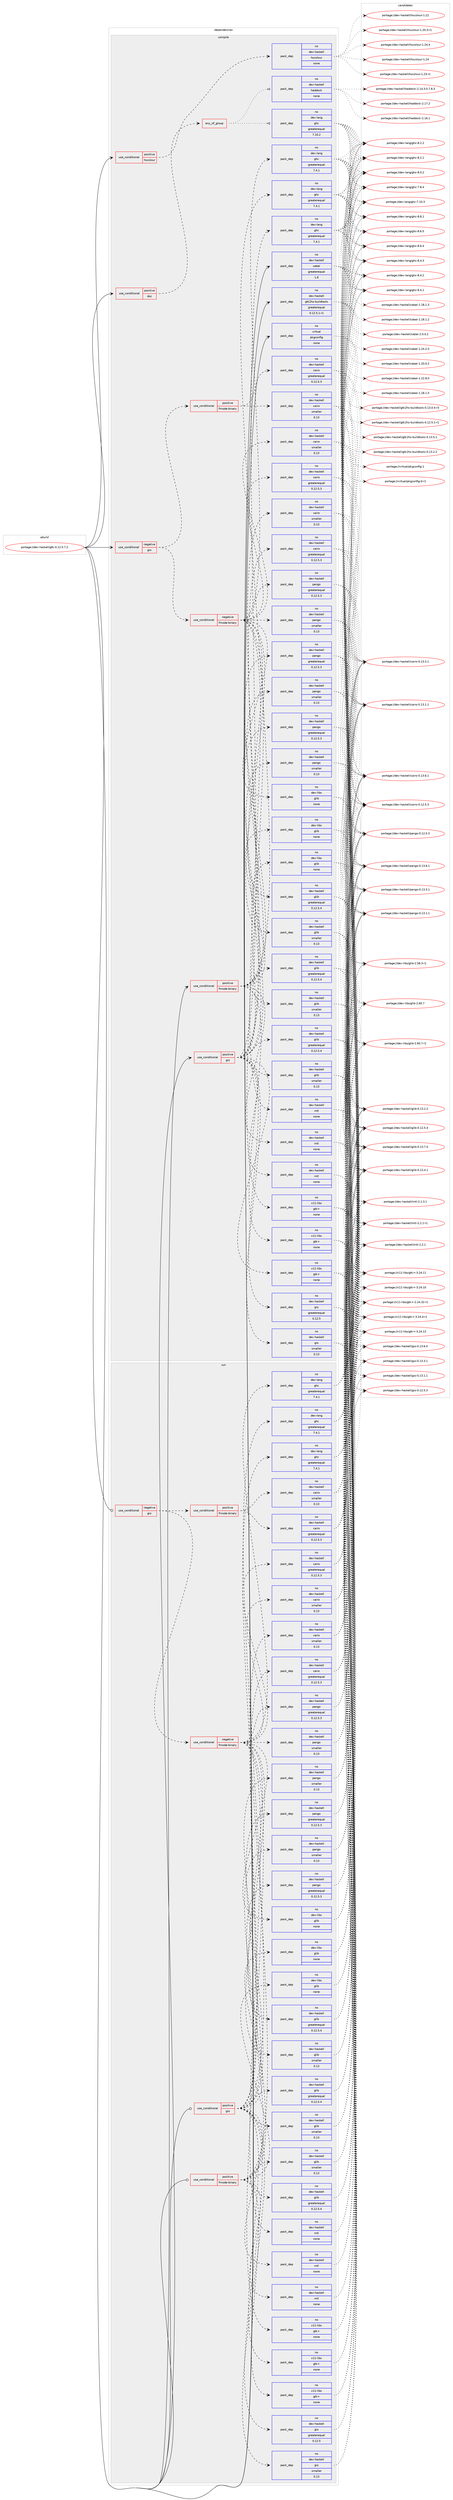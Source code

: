 digraph prolog {

# *************
# Graph options
# *************

newrank=true;
concentrate=true;
compound=true;
graph [rankdir=LR,fontname=Helvetica,fontsize=10,ranksep=1.5];#, ranksep=2.5, nodesep=0.2];
edge  [arrowhead=vee];
node  [fontname=Helvetica,fontsize=10];

# **********
# The ebuild
# **********

subgraph cluster_leftcol {
color=gray;
label=<<i>ebuild</i>>;
id [label="portage://dev-haskell/gtk-0.12.5.7.2", color=red, width=4, href="../dev-haskell/gtk-0.12.5.7.2.svg"];
}

# ****************
# The dependencies
# ****************

subgraph cluster_midcol {
color=gray;
label=<<i>dependencies</i>>;
subgraph cluster_compile {
fillcolor="#eeeeee";
style=filled;
label=<<i>compile</i>>;
subgraph cond133802 {
dependency561337 [label=<<TABLE BORDER="0" CELLBORDER="1" CELLSPACING="0" CELLPADDING="4"><TR><TD ROWSPAN="3" CELLPADDING="10">use_conditional</TD></TR><TR><TD>negative</TD></TR><TR><TD>gio</TD></TR></TABLE>>, shape=none, color=red];
subgraph cond133803 {
dependency561338 [label=<<TABLE BORDER="0" CELLBORDER="1" CELLSPACING="0" CELLPADDING="4"><TR><TD ROWSPAN="3" CELLPADDING="10">use_conditional</TD></TR><TR><TD>positive</TD></TR><TR><TD>fmode-binary</TD></TR></TABLE>>, shape=none, color=red];
subgraph pack420915 {
dependency561339 [label=<<TABLE BORDER="0" CELLBORDER="1" CELLSPACING="0" CELLPADDING="4" WIDTH="220"><TR><TD ROWSPAN="6" CELLPADDING="30">pack_dep</TD></TR><TR><TD WIDTH="110">no</TD></TR><TR><TD>dev-haskell</TD></TR><TR><TD>cairo</TD></TR><TR><TD>greaterequal</TD></TR><TR><TD>0.12.5.3</TD></TR></TABLE>>, shape=none, color=blue];
}
dependency561338:e -> dependency561339:w [weight=20,style="dashed",arrowhead="vee"];
subgraph pack420916 {
dependency561340 [label=<<TABLE BORDER="0" CELLBORDER="1" CELLSPACING="0" CELLPADDING="4" WIDTH="220"><TR><TD ROWSPAN="6" CELLPADDING="30">pack_dep</TD></TR><TR><TD WIDTH="110">no</TD></TR><TR><TD>dev-haskell</TD></TR><TR><TD>cairo</TD></TR><TR><TD>smaller</TD></TR><TR><TD>0.13</TD></TR></TABLE>>, shape=none, color=blue];
}
dependency561338:e -> dependency561340:w [weight=20,style="dashed",arrowhead="vee"];
}
dependency561337:e -> dependency561338:w [weight=20,style="dashed",arrowhead="vee"];
subgraph cond133804 {
dependency561341 [label=<<TABLE BORDER="0" CELLBORDER="1" CELLSPACING="0" CELLPADDING="4"><TR><TD ROWSPAN="3" CELLPADDING="10">use_conditional</TD></TR><TR><TD>negative</TD></TR><TR><TD>fmode-binary</TD></TR></TABLE>>, shape=none, color=red];
subgraph pack420917 {
dependency561342 [label=<<TABLE BORDER="0" CELLBORDER="1" CELLSPACING="0" CELLPADDING="4" WIDTH="220"><TR><TD ROWSPAN="6" CELLPADDING="30">pack_dep</TD></TR><TR><TD WIDTH="110">no</TD></TR><TR><TD>dev-haskell</TD></TR><TR><TD>cairo</TD></TR><TR><TD>greaterequal</TD></TR><TR><TD>0.12.5.3</TD></TR></TABLE>>, shape=none, color=blue];
}
dependency561341:e -> dependency561342:w [weight=20,style="dashed",arrowhead="vee"];
subgraph pack420918 {
dependency561343 [label=<<TABLE BORDER="0" CELLBORDER="1" CELLSPACING="0" CELLPADDING="4" WIDTH="220"><TR><TD ROWSPAN="6" CELLPADDING="30">pack_dep</TD></TR><TR><TD WIDTH="110">no</TD></TR><TR><TD>dev-haskell</TD></TR><TR><TD>cairo</TD></TR><TR><TD>smaller</TD></TR><TR><TD>0.13</TD></TR></TABLE>>, shape=none, color=blue];
}
dependency561341:e -> dependency561343:w [weight=20,style="dashed",arrowhead="vee"];
subgraph pack420919 {
dependency561344 [label=<<TABLE BORDER="0" CELLBORDER="1" CELLSPACING="0" CELLPADDING="4" WIDTH="220"><TR><TD ROWSPAN="6" CELLPADDING="30">pack_dep</TD></TR><TR><TD WIDTH="110">no</TD></TR><TR><TD>dev-haskell</TD></TR><TR><TD>glib</TD></TR><TR><TD>greaterequal</TD></TR><TR><TD>0.12.5.4</TD></TR></TABLE>>, shape=none, color=blue];
}
dependency561341:e -> dependency561344:w [weight=20,style="dashed",arrowhead="vee"];
subgraph pack420920 {
dependency561345 [label=<<TABLE BORDER="0" CELLBORDER="1" CELLSPACING="0" CELLPADDING="4" WIDTH="220"><TR><TD ROWSPAN="6" CELLPADDING="30">pack_dep</TD></TR><TR><TD WIDTH="110">no</TD></TR><TR><TD>dev-haskell</TD></TR><TR><TD>glib</TD></TR><TR><TD>smaller</TD></TR><TR><TD>0.13</TD></TR></TABLE>>, shape=none, color=blue];
}
dependency561341:e -> dependency561345:w [weight=20,style="dashed",arrowhead="vee"];
subgraph pack420921 {
dependency561346 [label=<<TABLE BORDER="0" CELLBORDER="1" CELLSPACING="0" CELLPADDING="4" WIDTH="220"><TR><TD ROWSPAN="6" CELLPADDING="30">pack_dep</TD></TR><TR><TD WIDTH="110">no</TD></TR><TR><TD>dev-haskell</TD></TR><TR><TD>mtl</TD></TR><TR><TD>none</TD></TR><TR><TD></TD></TR></TABLE>>, shape=none, color=blue];
}
dependency561341:e -> dependency561346:w [weight=20,style="dashed",arrowhead="vee"];
subgraph pack420922 {
dependency561347 [label=<<TABLE BORDER="0" CELLBORDER="1" CELLSPACING="0" CELLPADDING="4" WIDTH="220"><TR><TD ROWSPAN="6" CELLPADDING="30">pack_dep</TD></TR><TR><TD WIDTH="110">no</TD></TR><TR><TD>dev-haskell</TD></TR><TR><TD>pango</TD></TR><TR><TD>greaterequal</TD></TR><TR><TD>0.12.5.3</TD></TR></TABLE>>, shape=none, color=blue];
}
dependency561341:e -> dependency561347:w [weight=20,style="dashed",arrowhead="vee"];
subgraph pack420923 {
dependency561348 [label=<<TABLE BORDER="0" CELLBORDER="1" CELLSPACING="0" CELLPADDING="4" WIDTH="220"><TR><TD ROWSPAN="6" CELLPADDING="30">pack_dep</TD></TR><TR><TD WIDTH="110">no</TD></TR><TR><TD>dev-haskell</TD></TR><TR><TD>pango</TD></TR><TR><TD>smaller</TD></TR><TR><TD>0.13</TD></TR></TABLE>>, shape=none, color=blue];
}
dependency561341:e -> dependency561348:w [weight=20,style="dashed",arrowhead="vee"];
subgraph pack420924 {
dependency561349 [label=<<TABLE BORDER="0" CELLBORDER="1" CELLSPACING="0" CELLPADDING="4" WIDTH="220"><TR><TD ROWSPAN="6" CELLPADDING="30">pack_dep</TD></TR><TR><TD WIDTH="110">no</TD></TR><TR><TD>dev-lang</TD></TR><TR><TD>ghc</TD></TR><TR><TD>greaterequal</TD></TR><TR><TD>7.4.1</TD></TR></TABLE>>, shape=none, color=blue];
}
dependency561341:e -> dependency561349:w [weight=20,style="dashed",arrowhead="vee"];
subgraph pack420925 {
dependency561350 [label=<<TABLE BORDER="0" CELLBORDER="1" CELLSPACING="0" CELLPADDING="4" WIDTH="220"><TR><TD ROWSPAN="6" CELLPADDING="30">pack_dep</TD></TR><TR><TD WIDTH="110">no</TD></TR><TR><TD>dev-libs</TD></TR><TR><TD>glib</TD></TR><TR><TD>none</TD></TR><TR><TD></TD></TR></TABLE>>, shape=none, color=blue];
}
dependency561341:e -> dependency561350:w [weight=20,style="dashed",arrowhead="vee"];
subgraph pack420926 {
dependency561351 [label=<<TABLE BORDER="0" CELLBORDER="1" CELLSPACING="0" CELLPADDING="4" WIDTH="220"><TR><TD ROWSPAN="6" CELLPADDING="30">pack_dep</TD></TR><TR><TD WIDTH="110">no</TD></TR><TR><TD>x11-libs</TD></TR><TR><TD>gtk+</TD></TR><TR><TD>none</TD></TR><TR><TD></TD></TR></TABLE>>, shape=none, color=blue];
}
dependency561341:e -> dependency561351:w [weight=20,style="dashed",arrowhead="vee"];
}
dependency561337:e -> dependency561341:w [weight=20,style="dashed",arrowhead="vee"];
}
id:e -> dependency561337:w [weight=20,style="solid",arrowhead="vee"];
subgraph cond133805 {
dependency561352 [label=<<TABLE BORDER="0" CELLBORDER="1" CELLSPACING="0" CELLPADDING="4"><TR><TD ROWSPAN="3" CELLPADDING="10">use_conditional</TD></TR><TR><TD>positive</TD></TR><TR><TD>doc</TD></TR></TABLE>>, shape=none, color=red];
subgraph any6383 {
dependency561353 [label=<<TABLE BORDER="0" CELLBORDER="1" CELLSPACING="0" CELLPADDING="4"><TR><TD CELLPADDING="10">any_of_group</TD></TR></TABLE>>, shape=none, color=red];subgraph pack420927 {
dependency561354 [label=<<TABLE BORDER="0" CELLBORDER="1" CELLSPACING="0" CELLPADDING="4" WIDTH="220"><TR><TD ROWSPAN="6" CELLPADDING="30">pack_dep</TD></TR><TR><TD WIDTH="110">no</TD></TR><TR><TD>dev-haskell</TD></TR><TR><TD>haddock</TD></TR><TR><TD>none</TD></TR><TR><TD></TD></TR></TABLE>>, shape=none, color=blue];
}
dependency561353:e -> dependency561354:w [weight=20,style="dotted",arrowhead="oinv"];
subgraph pack420928 {
dependency561355 [label=<<TABLE BORDER="0" CELLBORDER="1" CELLSPACING="0" CELLPADDING="4" WIDTH="220"><TR><TD ROWSPAN="6" CELLPADDING="30">pack_dep</TD></TR><TR><TD WIDTH="110">no</TD></TR><TR><TD>dev-lang</TD></TR><TR><TD>ghc</TD></TR><TR><TD>greaterequal</TD></TR><TR><TD>7.10.2</TD></TR></TABLE>>, shape=none, color=blue];
}
dependency561353:e -> dependency561355:w [weight=20,style="dotted",arrowhead="oinv"];
}
dependency561352:e -> dependency561353:w [weight=20,style="dashed",arrowhead="vee"];
}
id:e -> dependency561352:w [weight=20,style="solid",arrowhead="vee"];
subgraph cond133806 {
dependency561356 [label=<<TABLE BORDER="0" CELLBORDER="1" CELLSPACING="0" CELLPADDING="4"><TR><TD ROWSPAN="3" CELLPADDING="10">use_conditional</TD></TR><TR><TD>positive</TD></TR><TR><TD>fmode-binary</TD></TR></TABLE>>, shape=none, color=red];
subgraph pack420929 {
dependency561357 [label=<<TABLE BORDER="0" CELLBORDER="1" CELLSPACING="0" CELLPADDING="4" WIDTH="220"><TR><TD ROWSPAN="6" CELLPADDING="30">pack_dep</TD></TR><TR><TD WIDTH="110">no</TD></TR><TR><TD>dev-haskell</TD></TR><TR><TD>glib</TD></TR><TR><TD>greaterequal</TD></TR><TR><TD>0.12.5.4</TD></TR></TABLE>>, shape=none, color=blue];
}
dependency561356:e -> dependency561357:w [weight=20,style="dashed",arrowhead="vee"];
subgraph pack420930 {
dependency561358 [label=<<TABLE BORDER="0" CELLBORDER="1" CELLSPACING="0" CELLPADDING="4" WIDTH="220"><TR><TD ROWSPAN="6" CELLPADDING="30">pack_dep</TD></TR><TR><TD WIDTH="110">no</TD></TR><TR><TD>dev-haskell</TD></TR><TR><TD>glib</TD></TR><TR><TD>smaller</TD></TR><TR><TD>0.13</TD></TR></TABLE>>, shape=none, color=blue];
}
dependency561356:e -> dependency561358:w [weight=20,style="dashed",arrowhead="vee"];
subgraph pack420931 {
dependency561359 [label=<<TABLE BORDER="0" CELLBORDER="1" CELLSPACING="0" CELLPADDING="4" WIDTH="220"><TR><TD ROWSPAN="6" CELLPADDING="30">pack_dep</TD></TR><TR><TD WIDTH="110">no</TD></TR><TR><TD>dev-haskell</TD></TR><TR><TD>mtl</TD></TR><TR><TD>none</TD></TR><TR><TD></TD></TR></TABLE>>, shape=none, color=blue];
}
dependency561356:e -> dependency561359:w [weight=20,style="dashed",arrowhead="vee"];
subgraph pack420932 {
dependency561360 [label=<<TABLE BORDER="0" CELLBORDER="1" CELLSPACING="0" CELLPADDING="4" WIDTH="220"><TR><TD ROWSPAN="6" CELLPADDING="30">pack_dep</TD></TR><TR><TD WIDTH="110">no</TD></TR><TR><TD>dev-haskell</TD></TR><TR><TD>pango</TD></TR><TR><TD>greaterequal</TD></TR><TR><TD>0.12.5.3</TD></TR></TABLE>>, shape=none, color=blue];
}
dependency561356:e -> dependency561360:w [weight=20,style="dashed",arrowhead="vee"];
subgraph pack420933 {
dependency561361 [label=<<TABLE BORDER="0" CELLBORDER="1" CELLSPACING="0" CELLPADDING="4" WIDTH="220"><TR><TD ROWSPAN="6" CELLPADDING="30">pack_dep</TD></TR><TR><TD WIDTH="110">no</TD></TR><TR><TD>dev-haskell</TD></TR><TR><TD>pango</TD></TR><TR><TD>smaller</TD></TR><TR><TD>0.13</TD></TR></TABLE>>, shape=none, color=blue];
}
dependency561356:e -> dependency561361:w [weight=20,style="dashed",arrowhead="vee"];
subgraph pack420934 {
dependency561362 [label=<<TABLE BORDER="0" CELLBORDER="1" CELLSPACING="0" CELLPADDING="4" WIDTH="220"><TR><TD ROWSPAN="6" CELLPADDING="30">pack_dep</TD></TR><TR><TD WIDTH="110">no</TD></TR><TR><TD>dev-lang</TD></TR><TR><TD>ghc</TD></TR><TR><TD>greaterequal</TD></TR><TR><TD>7.4.1</TD></TR></TABLE>>, shape=none, color=blue];
}
dependency561356:e -> dependency561362:w [weight=20,style="dashed",arrowhead="vee"];
subgraph pack420935 {
dependency561363 [label=<<TABLE BORDER="0" CELLBORDER="1" CELLSPACING="0" CELLPADDING="4" WIDTH="220"><TR><TD ROWSPAN="6" CELLPADDING="30">pack_dep</TD></TR><TR><TD WIDTH="110">no</TD></TR><TR><TD>dev-libs</TD></TR><TR><TD>glib</TD></TR><TR><TD>none</TD></TR><TR><TD></TD></TR></TABLE>>, shape=none, color=blue];
}
dependency561356:e -> dependency561363:w [weight=20,style="dashed",arrowhead="vee"];
subgraph pack420936 {
dependency561364 [label=<<TABLE BORDER="0" CELLBORDER="1" CELLSPACING="0" CELLPADDING="4" WIDTH="220"><TR><TD ROWSPAN="6" CELLPADDING="30">pack_dep</TD></TR><TR><TD WIDTH="110">no</TD></TR><TR><TD>x11-libs</TD></TR><TR><TD>gtk+</TD></TR><TR><TD>none</TD></TR><TR><TD></TD></TR></TABLE>>, shape=none, color=blue];
}
dependency561356:e -> dependency561364:w [weight=20,style="dashed",arrowhead="vee"];
}
id:e -> dependency561356:w [weight=20,style="solid",arrowhead="vee"];
subgraph cond133807 {
dependency561365 [label=<<TABLE BORDER="0" CELLBORDER="1" CELLSPACING="0" CELLPADDING="4"><TR><TD ROWSPAN="3" CELLPADDING="10">use_conditional</TD></TR><TR><TD>positive</TD></TR><TR><TD>gio</TD></TR></TABLE>>, shape=none, color=red];
subgraph pack420937 {
dependency561366 [label=<<TABLE BORDER="0" CELLBORDER="1" CELLSPACING="0" CELLPADDING="4" WIDTH="220"><TR><TD ROWSPAN="6" CELLPADDING="30">pack_dep</TD></TR><TR><TD WIDTH="110">no</TD></TR><TR><TD>dev-haskell</TD></TR><TR><TD>cairo</TD></TR><TR><TD>greaterequal</TD></TR><TR><TD>0.12.5.3</TD></TR></TABLE>>, shape=none, color=blue];
}
dependency561365:e -> dependency561366:w [weight=20,style="dashed",arrowhead="vee"];
subgraph pack420938 {
dependency561367 [label=<<TABLE BORDER="0" CELLBORDER="1" CELLSPACING="0" CELLPADDING="4" WIDTH="220"><TR><TD ROWSPAN="6" CELLPADDING="30">pack_dep</TD></TR><TR><TD WIDTH="110">no</TD></TR><TR><TD>dev-haskell</TD></TR><TR><TD>cairo</TD></TR><TR><TD>smaller</TD></TR><TR><TD>0.13</TD></TR></TABLE>>, shape=none, color=blue];
}
dependency561365:e -> dependency561367:w [weight=20,style="dashed",arrowhead="vee"];
subgraph pack420939 {
dependency561368 [label=<<TABLE BORDER="0" CELLBORDER="1" CELLSPACING="0" CELLPADDING="4" WIDTH="220"><TR><TD ROWSPAN="6" CELLPADDING="30">pack_dep</TD></TR><TR><TD WIDTH="110">no</TD></TR><TR><TD>dev-haskell</TD></TR><TR><TD>gio</TD></TR><TR><TD>greaterequal</TD></TR><TR><TD>0.12.5</TD></TR></TABLE>>, shape=none, color=blue];
}
dependency561365:e -> dependency561368:w [weight=20,style="dashed",arrowhead="vee"];
subgraph pack420940 {
dependency561369 [label=<<TABLE BORDER="0" CELLBORDER="1" CELLSPACING="0" CELLPADDING="4" WIDTH="220"><TR><TD ROWSPAN="6" CELLPADDING="30">pack_dep</TD></TR><TR><TD WIDTH="110">no</TD></TR><TR><TD>dev-haskell</TD></TR><TR><TD>gio</TD></TR><TR><TD>smaller</TD></TR><TR><TD>0.13</TD></TR></TABLE>>, shape=none, color=blue];
}
dependency561365:e -> dependency561369:w [weight=20,style="dashed",arrowhead="vee"];
subgraph pack420941 {
dependency561370 [label=<<TABLE BORDER="0" CELLBORDER="1" CELLSPACING="0" CELLPADDING="4" WIDTH="220"><TR><TD ROWSPAN="6" CELLPADDING="30">pack_dep</TD></TR><TR><TD WIDTH="110">no</TD></TR><TR><TD>dev-haskell</TD></TR><TR><TD>glib</TD></TR><TR><TD>greaterequal</TD></TR><TR><TD>0.12.5.4</TD></TR></TABLE>>, shape=none, color=blue];
}
dependency561365:e -> dependency561370:w [weight=20,style="dashed",arrowhead="vee"];
subgraph pack420942 {
dependency561371 [label=<<TABLE BORDER="0" CELLBORDER="1" CELLSPACING="0" CELLPADDING="4" WIDTH="220"><TR><TD ROWSPAN="6" CELLPADDING="30">pack_dep</TD></TR><TR><TD WIDTH="110">no</TD></TR><TR><TD>dev-haskell</TD></TR><TR><TD>glib</TD></TR><TR><TD>smaller</TD></TR><TR><TD>0.13</TD></TR></TABLE>>, shape=none, color=blue];
}
dependency561365:e -> dependency561371:w [weight=20,style="dashed",arrowhead="vee"];
subgraph pack420943 {
dependency561372 [label=<<TABLE BORDER="0" CELLBORDER="1" CELLSPACING="0" CELLPADDING="4" WIDTH="220"><TR><TD ROWSPAN="6" CELLPADDING="30">pack_dep</TD></TR><TR><TD WIDTH="110">no</TD></TR><TR><TD>dev-haskell</TD></TR><TR><TD>mtl</TD></TR><TR><TD>none</TD></TR><TR><TD></TD></TR></TABLE>>, shape=none, color=blue];
}
dependency561365:e -> dependency561372:w [weight=20,style="dashed",arrowhead="vee"];
subgraph pack420944 {
dependency561373 [label=<<TABLE BORDER="0" CELLBORDER="1" CELLSPACING="0" CELLPADDING="4" WIDTH="220"><TR><TD ROWSPAN="6" CELLPADDING="30">pack_dep</TD></TR><TR><TD WIDTH="110">no</TD></TR><TR><TD>dev-haskell</TD></TR><TR><TD>pango</TD></TR><TR><TD>greaterequal</TD></TR><TR><TD>0.12.5.3</TD></TR></TABLE>>, shape=none, color=blue];
}
dependency561365:e -> dependency561373:w [weight=20,style="dashed",arrowhead="vee"];
subgraph pack420945 {
dependency561374 [label=<<TABLE BORDER="0" CELLBORDER="1" CELLSPACING="0" CELLPADDING="4" WIDTH="220"><TR><TD ROWSPAN="6" CELLPADDING="30">pack_dep</TD></TR><TR><TD WIDTH="110">no</TD></TR><TR><TD>dev-haskell</TD></TR><TR><TD>pango</TD></TR><TR><TD>smaller</TD></TR><TR><TD>0.13</TD></TR></TABLE>>, shape=none, color=blue];
}
dependency561365:e -> dependency561374:w [weight=20,style="dashed",arrowhead="vee"];
subgraph pack420946 {
dependency561375 [label=<<TABLE BORDER="0" CELLBORDER="1" CELLSPACING="0" CELLPADDING="4" WIDTH="220"><TR><TD ROWSPAN="6" CELLPADDING="30">pack_dep</TD></TR><TR><TD WIDTH="110">no</TD></TR><TR><TD>dev-lang</TD></TR><TR><TD>ghc</TD></TR><TR><TD>greaterequal</TD></TR><TR><TD>7.4.1</TD></TR></TABLE>>, shape=none, color=blue];
}
dependency561365:e -> dependency561375:w [weight=20,style="dashed",arrowhead="vee"];
subgraph pack420947 {
dependency561376 [label=<<TABLE BORDER="0" CELLBORDER="1" CELLSPACING="0" CELLPADDING="4" WIDTH="220"><TR><TD ROWSPAN="6" CELLPADDING="30">pack_dep</TD></TR><TR><TD WIDTH="110">no</TD></TR><TR><TD>dev-libs</TD></TR><TR><TD>glib</TD></TR><TR><TD>none</TD></TR><TR><TD></TD></TR></TABLE>>, shape=none, color=blue];
}
dependency561365:e -> dependency561376:w [weight=20,style="dashed",arrowhead="vee"];
subgraph pack420948 {
dependency561377 [label=<<TABLE BORDER="0" CELLBORDER="1" CELLSPACING="0" CELLPADDING="4" WIDTH="220"><TR><TD ROWSPAN="6" CELLPADDING="30">pack_dep</TD></TR><TR><TD WIDTH="110">no</TD></TR><TR><TD>x11-libs</TD></TR><TR><TD>gtk+</TD></TR><TR><TD>none</TD></TR><TR><TD></TD></TR></TABLE>>, shape=none, color=blue];
}
dependency561365:e -> dependency561377:w [weight=20,style="dashed",arrowhead="vee"];
}
id:e -> dependency561365:w [weight=20,style="solid",arrowhead="vee"];
subgraph cond133808 {
dependency561378 [label=<<TABLE BORDER="0" CELLBORDER="1" CELLSPACING="0" CELLPADDING="4"><TR><TD ROWSPAN="3" CELLPADDING="10">use_conditional</TD></TR><TR><TD>positive</TD></TR><TR><TD>hscolour</TD></TR></TABLE>>, shape=none, color=red];
subgraph pack420949 {
dependency561379 [label=<<TABLE BORDER="0" CELLBORDER="1" CELLSPACING="0" CELLPADDING="4" WIDTH="220"><TR><TD ROWSPAN="6" CELLPADDING="30">pack_dep</TD></TR><TR><TD WIDTH="110">no</TD></TR><TR><TD>dev-haskell</TD></TR><TR><TD>hscolour</TD></TR><TR><TD>none</TD></TR><TR><TD></TD></TR></TABLE>>, shape=none, color=blue];
}
dependency561378:e -> dependency561379:w [weight=20,style="dashed",arrowhead="vee"];
}
id:e -> dependency561378:w [weight=20,style="solid",arrowhead="vee"];
subgraph pack420950 {
dependency561380 [label=<<TABLE BORDER="0" CELLBORDER="1" CELLSPACING="0" CELLPADDING="4" WIDTH="220"><TR><TD ROWSPAN="6" CELLPADDING="30">pack_dep</TD></TR><TR><TD WIDTH="110">no</TD></TR><TR><TD>dev-haskell</TD></TR><TR><TD>cabal</TD></TR><TR><TD>greaterequal</TD></TR><TR><TD>1.8</TD></TR></TABLE>>, shape=none, color=blue];
}
id:e -> dependency561380:w [weight=20,style="solid",arrowhead="vee"];
subgraph pack420951 {
dependency561381 [label=<<TABLE BORDER="0" CELLBORDER="1" CELLSPACING="0" CELLPADDING="4" WIDTH="220"><TR><TD ROWSPAN="6" CELLPADDING="30">pack_dep</TD></TR><TR><TD WIDTH="110">no</TD></TR><TR><TD>dev-haskell</TD></TR><TR><TD>gtk2hs-buildtools</TD></TR><TR><TD>greaterequal</TD></TR><TR><TD>0.12.5.1-r1</TD></TR></TABLE>>, shape=none, color=blue];
}
id:e -> dependency561381:w [weight=20,style="solid",arrowhead="vee"];
subgraph pack420952 {
dependency561382 [label=<<TABLE BORDER="0" CELLBORDER="1" CELLSPACING="0" CELLPADDING="4" WIDTH="220"><TR><TD ROWSPAN="6" CELLPADDING="30">pack_dep</TD></TR><TR><TD WIDTH="110">no</TD></TR><TR><TD>virtual</TD></TR><TR><TD>pkgconfig</TD></TR><TR><TD>none</TD></TR><TR><TD></TD></TR></TABLE>>, shape=none, color=blue];
}
id:e -> dependency561382:w [weight=20,style="solid",arrowhead="vee"];
}
subgraph cluster_compileandrun {
fillcolor="#eeeeee";
style=filled;
label=<<i>compile and run</i>>;
}
subgraph cluster_run {
fillcolor="#eeeeee";
style=filled;
label=<<i>run</i>>;
subgraph cond133809 {
dependency561383 [label=<<TABLE BORDER="0" CELLBORDER="1" CELLSPACING="0" CELLPADDING="4"><TR><TD ROWSPAN="3" CELLPADDING="10">use_conditional</TD></TR><TR><TD>negative</TD></TR><TR><TD>gio</TD></TR></TABLE>>, shape=none, color=red];
subgraph cond133810 {
dependency561384 [label=<<TABLE BORDER="0" CELLBORDER="1" CELLSPACING="0" CELLPADDING="4"><TR><TD ROWSPAN="3" CELLPADDING="10">use_conditional</TD></TR><TR><TD>positive</TD></TR><TR><TD>fmode-binary</TD></TR></TABLE>>, shape=none, color=red];
subgraph pack420953 {
dependency561385 [label=<<TABLE BORDER="0" CELLBORDER="1" CELLSPACING="0" CELLPADDING="4" WIDTH="220"><TR><TD ROWSPAN="6" CELLPADDING="30">pack_dep</TD></TR><TR><TD WIDTH="110">no</TD></TR><TR><TD>dev-haskell</TD></TR><TR><TD>cairo</TD></TR><TR><TD>greaterequal</TD></TR><TR><TD>0.12.5.3</TD></TR></TABLE>>, shape=none, color=blue];
}
dependency561384:e -> dependency561385:w [weight=20,style="dashed",arrowhead="vee"];
subgraph pack420954 {
dependency561386 [label=<<TABLE BORDER="0" CELLBORDER="1" CELLSPACING="0" CELLPADDING="4" WIDTH="220"><TR><TD ROWSPAN="6" CELLPADDING="30">pack_dep</TD></TR><TR><TD WIDTH="110">no</TD></TR><TR><TD>dev-haskell</TD></TR><TR><TD>cairo</TD></TR><TR><TD>smaller</TD></TR><TR><TD>0.13</TD></TR></TABLE>>, shape=none, color=blue];
}
dependency561384:e -> dependency561386:w [weight=20,style="dashed",arrowhead="vee"];
}
dependency561383:e -> dependency561384:w [weight=20,style="dashed",arrowhead="vee"];
subgraph cond133811 {
dependency561387 [label=<<TABLE BORDER="0" CELLBORDER="1" CELLSPACING="0" CELLPADDING="4"><TR><TD ROWSPAN="3" CELLPADDING="10">use_conditional</TD></TR><TR><TD>negative</TD></TR><TR><TD>fmode-binary</TD></TR></TABLE>>, shape=none, color=red];
subgraph pack420955 {
dependency561388 [label=<<TABLE BORDER="0" CELLBORDER="1" CELLSPACING="0" CELLPADDING="4" WIDTH="220"><TR><TD ROWSPAN="6" CELLPADDING="30">pack_dep</TD></TR><TR><TD WIDTH="110">no</TD></TR><TR><TD>dev-haskell</TD></TR><TR><TD>cairo</TD></TR><TR><TD>greaterequal</TD></TR><TR><TD>0.12.5.3</TD></TR></TABLE>>, shape=none, color=blue];
}
dependency561387:e -> dependency561388:w [weight=20,style="dashed",arrowhead="vee"];
subgraph pack420956 {
dependency561389 [label=<<TABLE BORDER="0" CELLBORDER="1" CELLSPACING="0" CELLPADDING="4" WIDTH="220"><TR><TD ROWSPAN="6" CELLPADDING="30">pack_dep</TD></TR><TR><TD WIDTH="110">no</TD></TR><TR><TD>dev-haskell</TD></TR><TR><TD>cairo</TD></TR><TR><TD>smaller</TD></TR><TR><TD>0.13</TD></TR></TABLE>>, shape=none, color=blue];
}
dependency561387:e -> dependency561389:w [weight=20,style="dashed",arrowhead="vee"];
subgraph pack420957 {
dependency561390 [label=<<TABLE BORDER="0" CELLBORDER="1" CELLSPACING="0" CELLPADDING="4" WIDTH="220"><TR><TD ROWSPAN="6" CELLPADDING="30">pack_dep</TD></TR><TR><TD WIDTH="110">no</TD></TR><TR><TD>dev-haskell</TD></TR><TR><TD>glib</TD></TR><TR><TD>greaterequal</TD></TR><TR><TD>0.12.5.4</TD></TR></TABLE>>, shape=none, color=blue];
}
dependency561387:e -> dependency561390:w [weight=20,style="dashed",arrowhead="vee"];
subgraph pack420958 {
dependency561391 [label=<<TABLE BORDER="0" CELLBORDER="1" CELLSPACING="0" CELLPADDING="4" WIDTH="220"><TR><TD ROWSPAN="6" CELLPADDING="30">pack_dep</TD></TR><TR><TD WIDTH="110">no</TD></TR><TR><TD>dev-haskell</TD></TR><TR><TD>glib</TD></TR><TR><TD>smaller</TD></TR><TR><TD>0.13</TD></TR></TABLE>>, shape=none, color=blue];
}
dependency561387:e -> dependency561391:w [weight=20,style="dashed",arrowhead="vee"];
subgraph pack420959 {
dependency561392 [label=<<TABLE BORDER="0" CELLBORDER="1" CELLSPACING="0" CELLPADDING="4" WIDTH="220"><TR><TD ROWSPAN="6" CELLPADDING="30">pack_dep</TD></TR><TR><TD WIDTH="110">no</TD></TR><TR><TD>dev-haskell</TD></TR><TR><TD>mtl</TD></TR><TR><TD>none</TD></TR><TR><TD></TD></TR></TABLE>>, shape=none, color=blue];
}
dependency561387:e -> dependency561392:w [weight=20,style="dashed",arrowhead="vee"];
subgraph pack420960 {
dependency561393 [label=<<TABLE BORDER="0" CELLBORDER="1" CELLSPACING="0" CELLPADDING="4" WIDTH="220"><TR><TD ROWSPAN="6" CELLPADDING="30">pack_dep</TD></TR><TR><TD WIDTH="110">no</TD></TR><TR><TD>dev-haskell</TD></TR><TR><TD>pango</TD></TR><TR><TD>greaterequal</TD></TR><TR><TD>0.12.5.3</TD></TR></TABLE>>, shape=none, color=blue];
}
dependency561387:e -> dependency561393:w [weight=20,style="dashed",arrowhead="vee"];
subgraph pack420961 {
dependency561394 [label=<<TABLE BORDER="0" CELLBORDER="1" CELLSPACING="0" CELLPADDING="4" WIDTH="220"><TR><TD ROWSPAN="6" CELLPADDING="30">pack_dep</TD></TR><TR><TD WIDTH="110">no</TD></TR><TR><TD>dev-haskell</TD></TR><TR><TD>pango</TD></TR><TR><TD>smaller</TD></TR><TR><TD>0.13</TD></TR></TABLE>>, shape=none, color=blue];
}
dependency561387:e -> dependency561394:w [weight=20,style="dashed",arrowhead="vee"];
subgraph pack420962 {
dependency561395 [label=<<TABLE BORDER="0" CELLBORDER="1" CELLSPACING="0" CELLPADDING="4" WIDTH="220"><TR><TD ROWSPAN="6" CELLPADDING="30">pack_dep</TD></TR><TR><TD WIDTH="110">no</TD></TR><TR><TD>dev-lang</TD></TR><TR><TD>ghc</TD></TR><TR><TD>greaterequal</TD></TR><TR><TD>7.4.1</TD></TR></TABLE>>, shape=none, color=blue];
}
dependency561387:e -> dependency561395:w [weight=20,style="dashed",arrowhead="vee"];
subgraph pack420963 {
dependency561396 [label=<<TABLE BORDER="0" CELLBORDER="1" CELLSPACING="0" CELLPADDING="4" WIDTH="220"><TR><TD ROWSPAN="6" CELLPADDING="30">pack_dep</TD></TR><TR><TD WIDTH="110">no</TD></TR><TR><TD>dev-libs</TD></TR><TR><TD>glib</TD></TR><TR><TD>none</TD></TR><TR><TD></TD></TR></TABLE>>, shape=none, color=blue];
}
dependency561387:e -> dependency561396:w [weight=20,style="dashed",arrowhead="vee"];
subgraph pack420964 {
dependency561397 [label=<<TABLE BORDER="0" CELLBORDER="1" CELLSPACING="0" CELLPADDING="4" WIDTH="220"><TR><TD ROWSPAN="6" CELLPADDING="30">pack_dep</TD></TR><TR><TD WIDTH="110">no</TD></TR><TR><TD>x11-libs</TD></TR><TR><TD>gtk+</TD></TR><TR><TD>none</TD></TR><TR><TD></TD></TR></TABLE>>, shape=none, color=blue];
}
dependency561387:e -> dependency561397:w [weight=20,style="dashed",arrowhead="vee"];
}
dependency561383:e -> dependency561387:w [weight=20,style="dashed",arrowhead="vee"];
}
id:e -> dependency561383:w [weight=20,style="solid",arrowhead="odot"];
subgraph cond133812 {
dependency561398 [label=<<TABLE BORDER="0" CELLBORDER="1" CELLSPACING="0" CELLPADDING="4"><TR><TD ROWSPAN="3" CELLPADDING="10">use_conditional</TD></TR><TR><TD>positive</TD></TR><TR><TD>fmode-binary</TD></TR></TABLE>>, shape=none, color=red];
subgraph pack420965 {
dependency561399 [label=<<TABLE BORDER="0" CELLBORDER="1" CELLSPACING="0" CELLPADDING="4" WIDTH="220"><TR><TD ROWSPAN="6" CELLPADDING="30">pack_dep</TD></TR><TR><TD WIDTH="110">no</TD></TR><TR><TD>dev-haskell</TD></TR><TR><TD>glib</TD></TR><TR><TD>greaterequal</TD></TR><TR><TD>0.12.5.4</TD></TR></TABLE>>, shape=none, color=blue];
}
dependency561398:e -> dependency561399:w [weight=20,style="dashed",arrowhead="vee"];
subgraph pack420966 {
dependency561400 [label=<<TABLE BORDER="0" CELLBORDER="1" CELLSPACING="0" CELLPADDING="4" WIDTH="220"><TR><TD ROWSPAN="6" CELLPADDING="30">pack_dep</TD></TR><TR><TD WIDTH="110">no</TD></TR><TR><TD>dev-haskell</TD></TR><TR><TD>glib</TD></TR><TR><TD>smaller</TD></TR><TR><TD>0.13</TD></TR></TABLE>>, shape=none, color=blue];
}
dependency561398:e -> dependency561400:w [weight=20,style="dashed",arrowhead="vee"];
subgraph pack420967 {
dependency561401 [label=<<TABLE BORDER="0" CELLBORDER="1" CELLSPACING="0" CELLPADDING="4" WIDTH="220"><TR><TD ROWSPAN="6" CELLPADDING="30">pack_dep</TD></TR><TR><TD WIDTH="110">no</TD></TR><TR><TD>dev-haskell</TD></TR><TR><TD>mtl</TD></TR><TR><TD>none</TD></TR><TR><TD></TD></TR></TABLE>>, shape=none, color=blue];
}
dependency561398:e -> dependency561401:w [weight=20,style="dashed",arrowhead="vee"];
subgraph pack420968 {
dependency561402 [label=<<TABLE BORDER="0" CELLBORDER="1" CELLSPACING="0" CELLPADDING="4" WIDTH="220"><TR><TD ROWSPAN="6" CELLPADDING="30">pack_dep</TD></TR><TR><TD WIDTH="110">no</TD></TR><TR><TD>dev-haskell</TD></TR><TR><TD>pango</TD></TR><TR><TD>greaterequal</TD></TR><TR><TD>0.12.5.3</TD></TR></TABLE>>, shape=none, color=blue];
}
dependency561398:e -> dependency561402:w [weight=20,style="dashed",arrowhead="vee"];
subgraph pack420969 {
dependency561403 [label=<<TABLE BORDER="0" CELLBORDER="1" CELLSPACING="0" CELLPADDING="4" WIDTH="220"><TR><TD ROWSPAN="6" CELLPADDING="30">pack_dep</TD></TR><TR><TD WIDTH="110">no</TD></TR><TR><TD>dev-haskell</TD></TR><TR><TD>pango</TD></TR><TR><TD>smaller</TD></TR><TR><TD>0.13</TD></TR></TABLE>>, shape=none, color=blue];
}
dependency561398:e -> dependency561403:w [weight=20,style="dashed",arrowhead="vee"];
subgraph pack420970 {
dependency561404 [label=<<TABLE BORDER="0" CELLBORDER="1" CELLSPACING="0" CELLPADDING="4" WIDTH="220"><TR><TD ROWSPAN="6" CELLPADDING="30">pack_dep</TD></TR><TR><TD WIDTH="110">no</TD></TR><TR><TD>dev-lang</TD></TR><TR><TD>ghc</TD></TR><TR><TD>greaterequal</TD></TR><TR><TD>7.4.1</TD></TR></TABLE>>, shape=none, color=blue];
}
dependency561398:e -> dependency561404:w [weight=20,style="dashed",arrowhead="vee"];
subgraph pack420971 {
dependency561405 [label=<<TABLE BORDER="0" CELLBORDER="1" CELLSPACING="0" CELLPADDING="4" WIDTH="220"><TR><TD ROWSPAN="6" CELLPADDING="30">pack_dep</TD></TR><TR><TD WIDTH="110">no</TD></TR><TR><TD>dev-libs</TD></TR><TR><TD>glib</TD></TR><TR><TD>none</TD></TR><TR><TD></TD></TR></TABLE>>, shape=none, color=blue];
}
dependency561398:e -> dependency561405:w [weight=20,style="dashed",arrowhead="vee"];
subgraph pack420972 {
dependency561406 [label=<<TABLE BORDER="0" CELLBORDER="1" CELLSPACING="0" CELLPADDING="4" WIDTH="220"><TR><TD ROWSPAN="6" CELLPADDING="30">pack_dep</TD></TR><TR><TD WIDTH="110">no</TD></TR><TR><TD>x11-libs</TD></TR><TR><TD>gtk+</TD></TR><TR><TD>none</TD></TR><TR><TD></TD></TR></TABLE>>, shape=none, color=blue];
}
dependency561398:e -> dependency561406:w [weight=20,style="dashed",arrowhead="vee"];
}
id:e -> dependency561398:w [weight=20,style="solid",arrowhead="odot"];
subgraph cond133813 {
dependency561407 [label=<<TABLE BORDER="0" CELLBORDER="1" CELLSPACING="0" CELLPADDING="4"><TR><TD ROWSPAN="3" CELLPADDING="10">use_conditional</TD></TR><TR><TD>positive</TD></TR><TR><TD>gio</TD></TR></TABLE>>, shape=none, color=red];
subgraph pack420973 {
dependency561408 [label=<<TABLE BORDER="0" CELLBORDER="1" CELLSPACING="0" CELLPADDING="4" WIDTH="220"><TR><TD ROWSPAN="6" CELLPADDING="30">pack_dep</TD></TR><TR><TD WIDTH="110">no</TD></TR><TR><TD>dev-haskell</TD></TR><TR><TD>cairo</TD></TR><TR><TD>greaterequal</TD></TR><TR><TD>0.12.5.3</TD></TR></TABLE>>, shape=none, color=blue];
}
dependency561407:e -> dependency561408:w [weight=20,style="dashed",arrowhead="vee"];
subgraph pack420974 {
dependency561409 [label=<<TABLE BORDER="0" CELLBORDER="1" CELLSPACING="0" CELLPADDING="4" WIDTH="220"><TR><TD ROWSPAN="6" CELLPADDING="30">pack_dep</TD></TR><TR><TD WIDTH="110">no</TD></TR><TR><TD>dev-haskell</TD></TR><TR><TD>cairo</TD></TR><TR><TD>smaller</TD></TR><TR><TD>0.13</TD></TR></TABLE>>, shape=none, color=blue];
}
dependency561407:e -> dependency561409:w [weight=20,style="dashed",arrowhead="vee"];
subgraph pack420975 {
dependency561410 [label=<<TABLE BORDER="0" CELLBORDER="1" CELLSPACING="0" CELLPADDING="4" WIDTH="220"><TR><TD ROWSPAN="6" CELLPADDING="30">pack_dep</TD></TR><TR><TD WIDTH="110">no</TD></TR><TR><TD>dev-haskell</TD></TR><TR><TD>gio</TD></TR><TR><TD>greaterequal</TD></TR><TR><TD>0.12.5</TD></TR></TABLE>>, shape=none, color=blue];
}
dependency561407:e -> dependency561410:w [weight=20,style="dashed",arrowhead="vee"];
subgraph pack420976 {
dependency561411 [label=<<TABLE BORDER="0" CELLBORDER="1" CELLSPACING="0" CELLPADDING="4" WIDTH="220"><TR><TD ROWSPAN="6" CELLPADDING="30">pack_dep</TD></TR><TR><TD WIDTH="110">no</TD></TR><TR><TD>dev-haskell</TD></TR><TR><TD>gio</TD></TR><TR><TD>smaller</TD></TR><TR><TD>0.13</TD></TR></TABLE>>, shape=none, color=blue];
}
dependency561407:e -> dependency561411:w [weight=20,style="dashed",arrowhead="vee"];
subgraph pack420977 {
dependency561412 [label=<<TABLE BORDER="0" CELLBORDER="1" CELLSPACING="0" CELLPADDING="4" WIDTH="220"><TR><TD ROWSPAN="6" CELLPADDING="30">pack_dep</TD></TR><TR><TD WIDTH="110">no</TD></TR><TR><TD>dev-haskell</TD></TR><TR><TD>glib</TD></TR><TR><TD>greaterequal</TD></TR><TR><TD>0.12.5.4</TD></TR></TABLE>>, shape=none, color=blue];
}
dependency561407:e -> dependency561412:w [weight=20,style="dashed",arrowhead="vee"];
subgraph pack420978 {
dependency561413 [label=<<TABLE BORDER="0" CELLBORDER="1" CELLSPACING="0" CELLPADDING="4" WIDTH="220"><TR><TD ROWSPAN="6" CELLPADDING="30">pack_dep</TD></TR><TR><TD WIDTH="110">no</TD></TR><TR><TD>dev-haskell</TD></TR><TR><TD>glib</TD></TR><TR><TD>smaller</TD></TR><TR><TD>0.13</TD></TR></TABLE>>, shape=none, color=blue];
}
dependency561407:e -> dependency561413:w [weight=20,style="dashed",arrowhead="vee"];
subgraph pack420979 {
dependency561414 [label=<<TABLE BORDER="0" CELLBORDER="1" CELLSPACING="0" CELLPADDING="4" WIDTH="220"><TR><TD ROWSPAN="6" CELLPADDING="30">pack_dep</TD></TR><TR><TD WIDTH="110">no</TD></TR><TR><TD>dev-haskell</TD></TR><TR><TD>mtl</TD></TR><TR><TD>none</TD></TR><TR><TD></TD></TR></TABLE>>, shape=none, color=blue];
}
dependency561407:e -> dependency561414:w [weight=20,style="dashed",arrowhead="vee"];
subgraph pack420980 {
dependency561415 [label=<<TABLE BORDER="0" CELLBORDER="1" CELLSPACING="0" CELLPADDING="4" WIDTH="220"><TR><TD ROWSPAN="6" CELLPADDING="30">pack_dep</TD></TR><TR><TD WIDTH="110">no</TD></TR><TR><TD>dev-haskell</TD></TR><TR><TD>pango</TD></TR><TR><TD>greaterequal</TD></TR><TR><TD>0.12.5.3</TD></TR></TABLE>>, shape=none, color=blue];
}
dependency561407:e -> dependency561415:w [weight=20,style="dashed",arrowhead="vee"];
subgraph pack420981 {
dependency561416 [label=<<TABLE BORDER="0" CELLBORDER="1" CELLSPACING="0" CELLPADDING="4" WIDTH="220"><TR><TD ROWSPAN="6" CELLPADDING="30">pack_dep</TD></TR><TR><TD WIDTH="110">no</TD></TR><TR><TD>dev-haskell</TD></TR><TR><TD>pango</TD></TR><TR><TD>smaller</TD></TR><TR><TD>0.13</TD></TR></TABLE>>, shape=none, color=blue];
}
dependency561407:e -> dependency561416:w [weight=20,style="dashed",arrowhead="vee"];
subgraph pack420982 {
dependency561417 [label=<<TABLE BORDER="0" CELLBORDER="1" CELLSPACING="0" CELLPADDING="4" WIDTH="220"><TR><TD ROWSPAN="6" CELLPADDING="30">pack_dep</TD></TR><TR><TD WIDTH="110">no</TD></TR><TR><TD>dev-lang</TD></TR><TR><TD>ghc</TD></TR><TR><TD>greaterequal</TD></TR><TR><TD>7.4.1</TD></TR></TABLE>>, shape=none, color=blue];
}
dependency561407:e -> dependency561417:w [weight=20,style="dashed",arrowhead="vee"];
subgraph pack420983 {
dependency561418 [label=<<TABLE BORDER="0" CELLBORDER="1" CELLSPACING="0" CELLPADDING="4" WIDTH="220"><TR><TD ROWSPAN="6" CELLPADDING="30">pack_dep</TD></TR><TR><TD WIDTH="110">no</TD></TR><TR><TD>dev-libs</TD></TR><TR><TD>glib</TD></TR><TR><TD>none</TD></TR><TR><TD></TD></TR></TABLE>>, shape=none, color=blue];
}
dependency561407:e -> dependency561418:w [weight=20,style="dashed",arrowhead="vee"];
subgraph pack420984 {
dependency561419 [label=<<TABLE BORDER="0" CELLBORDER="1" CELLSPACING="0" CELLPADDING="4" WIDTH="220"><TR><TD ROWSPAN="6" CELLPADDING="30">pack_dep</TD></TR><TR><TD WIDTH="110">no</TD></TR><TR><TD>x11-libs</TD></TR><TR><TD>gtk+</TD></TR><TR><TD>none</TD></TR><TR><TD></TD></TR></TABLE>>, shape=none, color=blue];
}
dependency561407:e -> dependency561419:w [weight=20,style="dashed",arrowhead="vee"];
}
id:e -> dependency561407:w [weight=20,style="solid",arrowhead="odot"];
}
}

# **************
# The candidates
# **************

subgraph cluster_choices {
rank=same;
color=gray;
label=<<i>candidates</i>>;

subgraph choice420915 {
color=black;
nodesep=1;
choice1001011184510497115107101108108479997105114111454846495146544649 [label="portage://dev-haskell/cairo-0.13.6.1", color=red, width=4,href="../dev-haskell/cairo-0.13.6.1.svg"];
choice1001011184510497115107101108108479997105114111454846495146514649 [label="portage://dev-haskell/cairo-0.13.3.1", color=red, width=4,href="../dev-haskell/cairo-0.13.3.1.svg"];
choice1001011184510497115107101108108479997105114111454846495146494649 [label="portage://dev-haskell/cairo-0.13.1.1", color=red, width=4,href="../dev-haskell/cairo-0.13.1.1.svg"];
choice1001011184510497115107101108108479997105114111454846495046534651 [label="portage://dev-haskell/cairo-0.12.5.3", color=red, width=4,href="../dev-haskell/cairo-0.12.5.3.svg"];
dependency561339:e -> choice1001011184510497115107101108108479997105114111454846495146544649:w [style=dotted,weight="100"];
dependency561339:e -> choice1001011184510497115107101108108479997105114111454846495146514649:w [style=dotted,weight="100"];
dependency561339:e -> choice1001011184510497115107101108108479997105114111454846495146494649:w [style=dotted,weight="100"];
dependency561339:e -> choice1001011184510497115107101108108479997105114111454846495046534651:w [style=dotted,weight="100"];
}
subgraph choice420916 {
color=black;
nodesep=1;
choice1001011184510497115107101108108479997105114111454846495146544649 [label="portage://dev-haskell/cairo-0.13.6.1", color=red, width=4,href="../dev-haskell/cairo-0.13.6.1.svg"];
choice1001011184510497115107101108108479997105114111454846495146514649 [label="portage://dev-haskell/cairo-0.13.3.1", color=red, width=4,href="../dev-haskell/cairo-0.13.3.1.svg"];
choice1001011184510497115107101108108479997105114111454846495146494649 [label="portage://dev-haskell/cairo-0.13.1.1", color=red, width=4,href="../dev-haskell/cairo-0.13.1.1.svg"];
choice1001011184510497115107101108108479997105114111454846495046534651 [label="portage://dev-haskell/cairo-0.12.5.3", color=red, width=4,href="../dev-haskell/cairo-0.12.5.3.svg"];
dependency561340:e -> choice1001011184510497115107101108108479997105114111454846495146544649:w [style=dotted,weight="100"];
dependency561340:e -> choice1001011184510497115107101108108479997105114111454846495146514649:w [style=dotted,weight="100"];
dependency561340:e -> choice1001011184510497115107101108108479997105114111454846495146494649:w [style=dotted,weight="100"];
dependency561340:e -> choice1001011184510497115107101108108479997105114111454846495046534651:w [style=dotted,weight="100"];
}
subgraph choice420917 {
color=black;
nodesep=1;
choice1001011184510497115107101108108479997105114111454846495146544649 [label="portage://dev-haskell/cairo-0.13.6.1", color=red, width=4,href="../dev-haskell/cairo-0.13.6.1.svg"];
choice1001011184510497115107101108108479997105114111454846495146514649 [label="portage://dev-haskell/cairo-0.13.3.1", color=red, width=4,href="../dev-haskell/cairo-0.13.3.1.svg"];
choice1001011184510497115107101108108479997105114111454846495146494649 [label="portage://dev-haskell/cairo-0.13.1.1", color=red, width=4,href="../dev-haskell/cairo-0.13.1.1.svg"];
choice1001011184510497115107101108108479997105114111454846495046534651 [label="portage://dev-haskell/cairo-0.12.5.3", color=red, width=4,href="../dev-haskell/cairo-0.12.5.3.svg"];
dependency561342:e -> choice1001011184510497115107101108108479997105114111454846495146544649:w [style=dotted,weight="100"];
dependency561342:e -> choice1001011184510497115107101108108479997105114111454846495146514649:w [style=dotted,weight="100"];
dependency561342:e -> choice1001011184510497115107101108108479997105114111454846495146494649:w [style=dotted,weight="100"];
dependency561342:e -> choice1001011184510497115107101108108479997105114111454846495046534651:w [style=dotted,weight="100"];
}
subgraph choice420918 {
color=black;
nodesep=1;
choice1001011184510497115107101108108479997105114111454846495146544649 [label="portage://dev-haskell/cairo-0.13.6.1", color=red, width=4,href="../dev-haskell/cairo-0.13.6.1.svg"];
choice1001011184510497115107101108108479997105114111454846495146514649 [label="portage://dev-haskell/cairo-0.13.3.1", color=red, width=4,href="../dev-haskell/cairo-0.13.3.1.svg"];
choice1001011184510497115107101108108479997105114111454846495146494649 [label="portage://dev-haskell/cairo-0.13.1.1", color=red, width=4,href="../dev-haskell/cairo-0.13.1.1.svg"];
choice1001011184510497115107101108108479997105114111454846495046534651 [label="portage://dev-haskell/cairo-0.12.5.3", color=red, width=4,href="../dev-haskell/cairo-0.12.5.3.svg"];
dependency561343:e -> choice1001011184510497115107101108108479997105114111454846495146544649:w [style=dotted,weight="100"];
dependency561343:e -> choice1001011184510497115107101108108479997105114111454846495146514649:w [style=dotted,weight="100"];
dependency561343:e -> choice1001011184510497115107101108108479997105114111454846495146494649:w [style=dotted,weight="100"];
dependency561343:e -> choice1001011184510497115107101108108479997105114111454846495046534651:w [style=dotted,weight="100"];
}
subgraph choice420919 {
color=black;
nodesep=1;
choice10010111845104971151071011081084710310810598454846495146554648 [label="portage://dev-haskell/glib-0.13.7.0", color=red, width=4,href="../dev-haskell/glib-0.13.7.0.svg"];
choice10010111845104971151071011081084710310810598454846495146524649 [label="portage://dev-haskell/glib-0.13.4.1", color=red, width=4,href="../dev-haskell/glib-0.13.4.1.svg"];
choice10010111845104971151071011081084710310810598454846495146504650 [label="portage://dev-haskell/glib-0.13.2.2", color=red, width=4,href="../dev-haskell/glib-0.13.2.2.svg"];
choice10010111845104971151071011081084710310810598454846495046534652 [label="portage://dev-haskell/glib-0.12.5.4", color=red, width=4,href="../dev-haskell/glib-0.12.5.4.svg"];
dependency561344:e -> choice10010111845104971151071011081084710310810598454846495146554648:w [style=dotted,weight="100"];
dependency561344:e -> choice10010111845104971151071011081084710310810598454846495146524649:w [style=dotted,weight="100"];
dependency561344:e -> choice10010111845104971151071011081084710310810598454846495146504650:w [style=dotted,weight="100"];
dependency561344:e -> choice10010111845104971151071011081084710310810598454846495046534652:w [style=dotted,weight="100"];
}
subgraph choice420920 {
color=black;
nodesep=1;
choice10010111845104971151071011081084710310810598454846495146554648 [label="portage://dev-haskell/glib-0.13.7.0", color=red, width=4,href="../dev-haskell/glib-0.13.7.0.svg"];
choice10010111845104971151071011081084710310810598454846495146524649 [label="portage://dev-haskell/glib-0.13.4.1", color=red, width=4,href="../dev-haskell/glib-0.13.4.1.svg"];
choice10010111845104971151071011081084710310810598454846495146504650 [label="portage://dev-haskell/glib-0.13.2.2", color=red, width=4,href="../dev-haskell/glib-0.13.2.2.svg"];
choice10010111845104971151071011081084710310810598454846495046534652 [label="portage://dev-haskell/glib-0.12.5.4", color=red, width=4,href="../dev-haskell/glib-0.12.5.4.svg"];
dependency561345:e -> choice10010111845104971151071011081084710310810598454846495146554648:w [style=dotted,weight="100"];
dependency561345:e -> choice10010111845104971151071011081084710310810598454846495146524649:w [style=dotted,weight="100"];
dependency561345:e -> choice10010111845104971151071011081084710310810598454846495146504650:w [style=dotted,weight="100"];
dependency561345:e -> choice10010111845104971151071011081084710310810598454846495046534652:w [style=dotted,weight="100"];
}
subgraph choice420921 {
color=black;
nodesep=1;
choice1001011184510497115107101108108471091161084550465046494511449 [label="portage://dev-haskell/mtl-2.2.1-r1", color=red, width=4,href="../dev-haskell/mtl-2.2.1-r1.svg"];
choice100101118451049711510710110810847109116108455046504649 [label="portage://dev-haskell/mtl-2.2.1", color=red, width=4,href="../dev-haskell/mtl-2.2.1.svg"];
choice1001011184510497115107101108108471091161084550464946514649 [label="portage://dev-haskell/mtl-2.1.3.1", color=red, width=4,href="../dev-haskell/mtl-2.1.3.1.svg"];
dependency561346:e -> choice1001011184510497115107101108108471091161084550465046494511449:w [style=dotted,weight="100"];
dependency561346:e -> choice100101118451049711510710110810847109116108455046504649:w [style=dotted,weight="100"];
dependency561346:e -> choice1001011184510497115107101108108471091161084550464946514649:w [style=dotted,weight="100"];
}
subgraph choice420922 {
color=black;
nodesep=1;
choice10010111845104971151071011081084711297110103111454846495146544649 [label="portage://dev-haskell/pango-0.13.6.1", color=red, width=4,href="../dev-haskell/pango-0.13.6.1.svg"];
choice10010111845104971151071011081084711297110103111454846495146514649 [label="portage://dev-haskell/pango-0.13.3.1", color=red, width=4,href="../dev-haskell/pango-0.13.3.1.svg"];
choice10010111845104971151071011081084711297110103111454846495146494649 [label="portage://dev-haskell/pango-0.13.1.1", color=red, width=4,href="../dev-haskell/pango-0.13.1.1.svg"];
choice10010111845104971151071011081084711297110103111454846495046534651 [label="portage://dev-haskell/pango-0.12.5.3", color=red, width=4,href="../dev-haskell/pango-0.12.5.3.svg"];
dependency561347:e -> choice10010111845104971151071011081084711297110103111454846495146544649:w [style=dotted,weight="100"];
dependency561347:e -> choice10010111845104971151071011081084711297110103111454846495146514649:w [style=dotted,weight="100"];
dependency561347:e -> choice10010111845104971151071011081084711297110103111454846495146494649:w [style=dotted,weight="100"];
dependency561347:e -> choice10010111845104971151071011081084711297110103111454846495046534651:w [style=dotted,weight="100"];
}
subgraph choice420923 {
color=black;
nodesep=1;
choice10010111845104971151071011081084711297110103111454846495146544649 [label="portage://dev-haskell/pango-0.13.6.1", color=red, width=4,href="../dev-haskell/pango-0.13.6.1.svg"];
choice10010111845104971151071011081084711297110103111454846495146514649 [label="portage://dev-haskell/pango-0.13.3.1", color=red, width=4,href="../dev-haskell/pango-0.13.3.1.svg"];
choice10010111845104971151071011081084711297110103111454846495146494649 [label="portage://dev-haskell/pango-0.13.1.1", color=red, width=4,href="../dev-haskell/pango-0.13.1.1.svg"];
choice10010111845104971151071011081084711297110103111454846495046534651 [label="portage://dev-haskell/pango-0.12.5.3", color=red, width=4,href="../dev-haskell/pango-0.12.5.3.svg"];
dependency561348:e -> choice10010111845104971151071011081084711297110103111454846495146544649:w [style=dotted,weight="100"];
dependency561348:e -> choice10010111845104971151071011081084711297110103111454846495146514649:w [style=dotted,weight="100"];
dependency561348:e -> choice10010111845104971151071011081084711297110103111454846495146494649:w [style=dotted,weight="100"];
dependency561348:e -> choice10010111845104971151071011081084711297110103111454846495046534651:w [style=dotted,weight="100"];
}
subgraph choice420924 {
color=black;
nodesep=1;
choice10010111845108971101034710310499455646564649 [label="portage://dev-lang/ghc-8.8.1", color=red, width=4,href="../dev-lang/ghc-8.8.1.svg"];
choice10010111845108971101034710310499455646544653 [label="portage://dev-lang/ghc-8.6.5", color=red, width=4,href="../dev-lang/ghc-8.6.5.svg"];
choice10010111845108971101034710310499455646544652 [label="portage://dev-lang/ghc-8.6.4", color=red, width=4,href="../dev-lang/ghc-8.6.4.svg"];
choice10010111845108971101034710310499455646524651 [label="portage://dev-lang/ghc-8.4.3", color=red, width=4,href="../dev-lang/ghc-8.4.3.svg"];
choice10010111845108971101034710310499455646524650 [label="portage://dev-lang/ghc-8.4.2", color=red, width=4,href="../dev-lang/ghc-8.4.2.svg"];
choice10010111845108971101034710310499455646524649 [label="portage://dev-lang/ghc-8.4.1", color=red, width=4,href="../dev-lang/ghc-8.4.1.svg"];
choice10010111845108971101034710310499455646504650 [label="portage://dev-lang/ghc-8.2.2", color=red, width=4,href="../dev-lang/ghc-8.2.2.svg"];
choice10010111845108971101034710310499455646504649 [label="portage://dev-lang/ghc-8.2.1", color=red, width=4,href="../dev-lang/ghc-8.2.1.svg"];
choice10010111845108971101034710310499455646484650 [label="portage://dev-lang/ghc-8.0.2", color=red, width=4,href="../dev-lang/ghc-8.0.2.svg"];
choice10010111845108971101034710310499455546564652 [label="portage://dev-lang/ghc-7.8.4", color=red, width=4,href="../dev-lang/ghc-7.8.4.svg"];
choice1001011184510897110103471031049945554649484651 [label="portage://dev-lang/ghc-7.10.3", color=red, width=4,href="../dev-lang/ghc-7.10.3.svg"];
dependency561349:e -> choice10010111845108971101034710310499455646564649:w [style=dotted,weight="100"];
dependency561349:e -> choice10010111845108971101034710310499455646544653:w [style=dotted,weight="100"];
dependency561349:e -> choice10010111845108971101034710310499455646544652:w [style=dotted,weight="100"];
dependency561349:e -> choice10010111845108971101034710310499455646524651:w [style=dotted,weight="100"];
dependency561349:e -> choice10010111845108971101034710310499455646524650:w [style=dotted,weight="100"];
dependency561349:e -> choice10010111845108971101034710310499455646524649:w [style=dotted,weight="100"];
dependency561349:e -> choice10010111845108971101034710310499455646504650:w [style=dotted,weight="100"];
dependency561349:e -> choice10010111845108971101034710310499455646504649:w [style=dotted,weight="100"];
dependency561349:e -> choice10010111845108971101034710310499455646484650:w [style=dotted,weight="100"];
dependency561349:e -> choice10010111845108971101034710310499455546564652:w [style=dotted,weight="100"];
dependency561349:e -> choice1001011184510897110103471031049945554649484651:w [style=dotted,weight="100"];
}
subgraph choice420925 {
color=black;
nodesep=1;
choice10010111845108105981154710310810598455046544846554511449 [label="portage://dev-libs/glib-2.60.7-r1", color=red, width=4,href="../dev-libs/glib-2.60.7-r1.svg"];
choice1001011184510810598115471031081059845504654484655 [label="portage://dev-libs/glib-2.60.7", color=red, width=4,href="../dev-libs/glib-2.60.7.svg"];
choice10010111845108105981154710310810598455046535646514511449 [label="portage://dev-libs/glib-2.58.3-r1", color=red, width=4,href="../dev-libs/glib-2.58.3-r1.svg"];
dependency561350:e -> choice10010111845108105981154710310810598455046544846554511449:w [style=dotted,weight="100"];
dependency561350:e -> choice1001011184510810598115471031081059845504654484655:w [style=dotted,weight="100"];
dependency561350:e -> choice10010111845108105981154710310810598455046535646514511449:w [style=dotted,weight="100"];
}
subgraph choice420926 {
color=black;
nodesep=1;
choice120494945108105981154710311610743455146505246524511449 [label="portage://x11-libs/gtk+-3.24.4-r1", color=red, width=4,href="../x11-libs/gtk+-3.24.4-r1.svg"];
choice1204949451081059811547103116107434551465052464951 [label="portage://x11-libs/gtk+-3.24.13", color=red, width=4,href="../x11-libs/gtk+-3.24.13.svg"];
choice1204949451081059811547103116107434551465052464949 [label="portage://x11-libs/gtk+-3.24.11", color=red, width=4,href="../x11-libs/gtk+-3.24.11.svg"];
choice1204949451081059811547103116107434551465052464948 [label="portage://x11-libs/gtk+-3.24.10", color=red, width=4,href="../x11-libs/gtk+-3.24.10.svg"];
choice12049494510810598115471031161074345504650524651504511449 [label="portage://x11-libs/gtk+-2.24.32-r1", color=red, width=4,href="../x11-libs/gtk+-2.24.32-r1.svg"];
dependency561351:e -> choice120494945108105981154710311610743455146505246524511449:w [style=dotted,weight="100"];
dependency561351:e -> choice1204949451081059811547103116107434551465052464951:w [style=dotted,weight="100"];
dependency561351:e -> choice1204949451081059811547103116107434551465052464949:w [style=dotted,weight="100"];
dependency561351:e -> choice1204949451081059811547103116107434551465052464948:w [style=dotted,weight="100"];
dependency561351:e -> choice12049494510810598115471031161074345504650524651504511449:w [style=dotted,weight="100"];
}
subgraph choice420927 {
color=black;
nodesep=1;
choice100101118451049711510710110810847104971001001119910745504649554650 [label="portage://dev-haskell/haddock-2.17.2", color=red, width=4,href="../dev-haskell/haddock-2.17.2.svg"];
choice100101118451049711510710110810847104971001001119910745504649544649 [label="portage://dev-haskell/haddock-2.16.1", color=red, width=4,href="../dev-haskell/haddock-2.16.1.svg"];
choice1001011184510497115107101108108471049710010011199107455046495246514648465546564651 [label="portage://dev-haskell/haddock-2.14.3.0.7.8.3", color=red, width=4,href="../dev-haskell/haddock-2.14.3.0.7.8.3.svg"];
dependency561354:e -> choice100101118451049711510710110810847104971001001119910745504649554650:w [style=dotted,weight="100"];
dependency561354:e -> choice100101118451049711510710110810847104971001001119910745504649544649:w [style=dotted,weight="100"];
dependency561354:e -> choice1001011184510497115107101108108471049710010011199107455046495246514648465546564651:w [style=dotted,weight="100"];
}
subgraph choice420928 {
color=black;
nodesep=1;
choice10010111845108971101034710310499455646564649 [label="portage://dev-lang/ghc-8.8.1", color=red, width=4,href="../dev-lang/ghc-8.8.1.svg"];
choice10010111845108971101034710310499455646544653 [label="portage://dev-lang/ghc-8.6.5", color=red, width=4,href="../dev-lang/ghc-8.6.5.svg"];
choice10010111845108971101034710310499455646544652 [label="portage://dev-lang/ghc-8.6.4", color=red, width=4,href="../dev-lang/ghc-8.6.4.svg"];
choice10010111845108971101034710310499455646524651 [label="portage://dev-lang/ghc-8.4.3", color=red, width=4,href="../dev-lang/ghc-8.4.3.svg"];
choice10010111845108971101034710310499455646524650 [label="portage://dev-lang/ghc-8.4.2", color=red, width=4,href="../dev-lang/ghc-8.4.2.svg"];
choice10010111845108971101034710310499455646524649 [label="portage://dev-lang/ghc-8.4.1", color=red, width=4,href="../dev-lang/ghc-8.4.1.svg"];
choice10010111845108971101034710310499455646504650 [label="portage://dev-lang/ghc-8.2.2", color=red, width=4,href="../dev-lang/ghc-8.2.2.svg"];
choice10010111845108971101034710310499455646504649 [label="portage://dev-lang/ghc-8.2.1", color=red, width=4,href="../dev-lang/ghc-8.2.1.svg"];
choice10010111845108971101034710310499455646484650 [label="portage://dev-lang/ghc-8.0.2", color=red, width=4,href="../dev-lang/ghc-8.0.2.svg"];
choice10010111845108971101034710310499455546564652 [label="portage://dev-lang/ghc-7.8.4", color=red, width=4,href="../dev-lang/ghc-7.8.4.svg"];
choice1001011184510897110103471031049945554649484651 [label="portage://dev-lang/ghc-7.10.3", color=red, width=4,href="../dev-lang/ghc-7.10.3.svg"];
dependency561355:e -> choice10010111845108971101034710310499455646564649:w [style=dotted,weight="100"];
dependency561355:e -> choice10010111845108971101034710310499455646544653:w [style=dotted,weight="100"];
dependency561355:e -> choice10010111845108971101034710310499455646544652:w [style=dotted,weight="100"];
dependency561355:e -> choice10010111845108971101034710310499455646524651:w [style=dotted,weight="100"];
dependency561355:e -> choice10010111845108971101034710310499455646524650:w [style=dotted,weight="100"];
dependency561355:e -> choice10010111845108971101034710310499455646524649:w [style=dotted,weight="100"];
dependency561355:e -> choice10010111845108971101034710310499455646504650:w [style=dotted,weight="100"];
dependency561355:e -> choice10010111845108971101034710310499455646504649:w [style=dotted,weight="100"];
dependency561355:e -> choice10010111845108971101034710310499455646484650:w [style=dotted,weight="100"];
dependency561355:e -> choice10010111845108971101034710310499455546564652:w [style=dotted,weight="100"];
dependency561355:e -> choice1001011184510897110103471031049945554649484651:w [style=dotted,weight="100"];
}
subgraph choice420929 {
color=black;
nodesep=1;
choice10010111845104971151071011081084710310810598454846495146554648 [label="portage://dev-haskell/glib-0.13.7.0", color=red, width=4,href="../dev-haskell/glib-0.13.7.0.svg"];
choice10010111845104971151071011081084710310810598454846495146524649 [label="portage://dev-haskell/glib-0.13.4.1", color=red, width=4,href="../dev-haskell/glib-0.13.4.1.svg"];
choice10010111845104971151071011081084710310810598454846495146504650 [label="portage://dev-haskell/glib-0.13.2.2", color=red, width=4,href="../dev-haskell/glib-0.13.2.2.svg"];
choice10010111845104971151071011081084710310810598454846495046534652 [label="portage://dev-haskell/glib-0.12.5.4", color=red, width=4,href="../dev-haskell/glib-0.12.5.4.svg"];
dependency561357:e -> choice10010111845104971151071011081084710310810598454846495146554648:w [style=dotted,weight="100"];
dependency561357:e -> choice10010111845104971151071011081084710310810598454846495146524649:w [style=dotted,weight="100"];
dependency561357:e -> choice10010111845104971151071011081084710310810598454846495146504650:w [style=dotted,weight="100"];
dependency561357:e -> choice10010111845104971151071011081084710310810598454846495046534652:w [style=dotted,weight="100"];
}
subgraph choice420930 {
color=black;
nodesep=1;
choice10010111845104971151071011081084710310810598454846495146554648 [label="portage://dev-haskell/glib-0.13.7.0", color=red, width=4,href="../dev-haskell/glib-0.13.7.0.svg"];
choice10010111845104971151071011081084710310810598454846495146524649 [label="portage://dev-haskell/glib-0.13.4.1", color=red, width=4,href="../dev-haskell/glib-0.13.4.1.svg"];
choice10010111845104971151071011081084710310810598454846495146504650 [label="portage://dev-haskell/glib-0.13.2.2", color=red, width=4,href="../dev-haskell/glib-0.13.2.2.svg"];
choice10010111845104971151071011081084710310810598454846495046534652 [label="portage://dev-haskell/glib-0.12.5.4", color=red, width=4,href="../dev-haskell/glib-0.12.5.4.svg"];
dependency561358:e -> choice10010111845104971151071011081084710310810598454846495146554648:w [style=dotted,weight="100"];
dependency561358:e -> choice10010111845104971151071011081084710310810598454846495146524649:w [style=dotted,weight="100"];
dependency561358:e -> choice10010111845104971151071011081084710310810598454846495146504650:w [style=dotted,weight="100"];
dependency561358:e -> choice10010111845104971151071011081084710310810598454846495046534652:w [style=dotted,weight="100"];
}
subgraph choice420931 {
color=black;
nodesep=1;
choice1001011184510497115107101108108471091161084550465046494511449 [label="portage://dev-haskell/mtl-2.2.1-r1", color=red, width=4,href="../dev-haskell/mtl-2.2.1-r1.svg"];
choice100101118451049711510710110810847109116108455046504649 [label="portage://dev-haskell/mtl-2.2.1", color=red, width=4,href="../dev-haskell/mtl-2.2.1.svg"];
choice1001011184510497115107101108108471091161084550464946514649 [label="portage://dev-haskell/mtl-2.1.3.1", color=red, width=4,href="../dev-haskell/mtl-2.1.3.1.svg"];
dependency561359:e -> choice1001011184510497115107101108108471091161084550465046494511449:w [style=dotted,weight="100"];
dependency561359:e -> choice100101118451049711510710110810847109116108455046504649:w [style=dotted,weight="100"];
dependency561359:e -> choice1001011184510497115107101108108471091161084550464946514649:w [style=dotted,weight="100"];
}
subgraph choice420932 {
color=black;
nodesep=1;
choice10010111845104971151071011081084711297110103111454846495146544649 [label="portage://dev-haskell/pango-0.13.6.1", color=red, width=4,href="../dev-haskell/pango-0.13.6.1.svg"];
choice10010111845104971151071011081084711297110103111454846495146514649 [label="portage://dev-haskell/pango-0.13.3.1", color=red, width=4,href="../dev-haskell/pango-0.13.3.1.svg"];
choice10010111845104971151071011081084711297110103111454846495146494649 [label="portage://dev-haskell/pango-0.13.1.1", color=red, width=4,href="../dev-haskell/pango-0.13.1.1.svg"];
choice10010111845104971151071011081084711297110103111454846495046534651 [label="portage://dev-haskell/pango-0.12.5.3", color=red, width=4,href="../dev-haskell/pango-0.12.5.3.svg"];
dependency561360:e -> choice10010111845104971151071011081084711297110103111454846495146544649:w [style=dotted,weight="100"];
dependency561360:e -> choice10010111845104971151071011081084711297110103111454846495146514649:w [style=dotted,weight="100"];
dependency561360:e -> choice10010111845104971151071011081084711297110103111454846495146494649:w [style=dotted,weight="100"];
dependency561360:e -> choice10010111845104971151071011081084711297110103111454846495046534651:w [style=dotted,weight="100"];
}
subgraph choice420933 {
color=black;
nodesep=1;
choice10010111845104971151071011081084711297110103111454846495146544649 [label="portage://dev-haskell/pango-0.13.6.1", color=red, width=4,href="../dev-haskell/pango-0.13.6.1.svg"];
choice10010111845104971151071011081084711297110103111454846495146514649 [label="portage://dev-haskell/pango-0.13.3.1", color=red, width=4,href="../dev-haskell/pango-0.13.3.1.svg"];
choice10010111845104971151071011081084711297110103111454846495146494649 [label="portage://dev-haskell/pango-0.13.1.1", color=red, width=4,href="../dev-haskell/pango-0.13.1.1.svg"];
choice10010111845104971151071011081084711297110103111454846495046534651 [label="portage://dev-haskell/pango-0.12.5.3", color=red, width=4,href="../dev-haskell/pango-0.12.5.3.svg"];
dependency561361:e -> choice10010111845104971151071011081084711297110103111454846495146544649:w [style=dotted,weight="100"];
dependency561361:e -> choice10010111845104971151071011081084711297110103111454846495146514649:w [style=dotted,weight="100"];
dependency561361:e -> choice10010111845104971151071011081084711297110103111454846495146494649:w [style=dotted,weight="100"];
dependency561361:e -> choice10010111845104971151071011081084711297110103111454846495046534651:w [style=dotted,weight="100"];
}
subgraph choice420934 {
color=black;
nodesep=1;
choice10010111845108971101034710310499455646564649 [label="portage://dev-lang/ghc-8.8.1", color=red, width=4,href="../dev-lang/ghc-8.8.1.svg"];
choice10010111845108971101034710310499455646544653 [label="portage://dev-lang/ghc-8.6.5", color=red, width=4,href="../dev-lang/ghc-8.6.5.svg"];
choice10010111845108971101034710310499455646544652 [label="portage://dev-lang/ghc-8.6.4", color=red, width=4,href="../dev-lang/ghc-8.6.4.svg"];
choice10010111845108971101034710310499455646524651 [label="portage://dev-lang/ghc-8.4.3", color=red, width=4,href="../dev-lang/ghc-8.4.3.svg"];
choice10010111845108971101034710310499455646524650 [label="portage://dev-lang/ghc-8.4.2", color=red, width=4,href="../dev-lang/ghc-8.4.2.svg"];
choice10010111845108971101034710310499455646524649 [label="portage://dev-lang/ghc-8.4.1", color=red, width=4,href="../dev-lang/ghc-8.4.1.svg"];
choice10010111845108971101034710310499455646504650 [label="portage://dev-lang/ghc-8.2.2", color=red, width=4,href="../dev-lang/ghc-8.2.2.svg"];
choice10010111845108971101034710310499455646504649 [label="portage://dev-lang/ghc-8.2.1", color=red, width=4,href="../dev-lang/ghc-8.2.1.svg"];
choice10010111845108971101034710310499455646484650 [label="portage://dev-lang/ghc-8.0.2", color=red, width=4,href="../dev-lang/ghc-8.0.2.svg"];
choice10010111845108971101034710310499455546564652 [label="portage://dev-lang/ghc-7.8.4", color=red, width=4,href="../dev-lang/ghc-7.8.4.svg"];
choice1001011184510897110103471031049945554649484651 [label="portage://dev-lang/ghc-7.10.3", color=red, width=4,href="../dev-lang/ghc-7.10.3.svg"];
dependency561362:e -> choice10010111845108971101034710310499455646564649:w [style=dotted,weight="100"];
dependency561362:e -> choice10010111845108971101034710310499455646544653:w [style=dotted,weight="100"];
dependency561362:e -> choice10010111845108971101034710310499455646544652:w [style=dotted,weight="100"];
dependency561362:e -> choice10010111845108971101034710310499455646524651:w [style=dotted,weight="100"];
dependency561362:e -> choice10010111845108971101034710310499455646524650:w [style=dotted,weight="100"];
dependency561362:e -> choice10010111845108971101034710310499455646524649:w [style=dotted,weight="100"];
dependency561362:e -> choice10010111845108971101034710310499455646504650:w [style=dotted,weight="100"];
dependency561362:e -> choice10010111845108971101034710310499455646504649:w [style=dotted,weight="100"];
dependency561362:e -> choice10010111845108971101034710310499455646484650:w [style=dotted,weight="100"];
dependency561362:e -> choice10010111845108971101034710310499455546564652:w [style=dotted,weight="100"];
dependency561362:e -> choice1001011184510897110103471031049945554649484651:w [style=dotted,weight="100"];
}
subgraph choice420935 {
color=black;
nodesep=1;
choice10010111845108105981154710310810598455046544846554511449 [label="portage://dev-libs/glib-2.60.7-r1", color=red, width=4,href="../dev-libs/glib-2.60.7-r1.svg"];
choice1001011184510810598115471031081059845504654484655 [label="portage://dev-libs/glib-2.60.7", color=red, width=4,href="../dev-libs/glib-2.60.7.svg"];
choice10010111845108105981154710310810598455046535646514511449 [label="portage://dev-libs/glib-2.58.3-r1", color=red, width=4,href="../dev-libs/glib-2.58.3-r1.svg"];
dependency561363:e -> choice10010111845108105981154710310810598455046544846554511449:w [style=dotted,weight="100"];
dependency561363:e -> choice1001011184510810598115471031081059845504654484655:w [style=dotted,weight="100"];
dependency561363:e -> choice10010111845108105981154710310810598455046535646514511449:w [style=dotted,weight="100"];
}
subgraph choice420936 {
color=black;
nodesep=1;
choice120494945108105981154710311610743455146505246524511449 [label="portage://x11-libs/gtk+-3.24.4-r1", color=red, width=4,href="../x11-libs/gtk+-3.24.4-r1.svg"];
choice1204949451081059811547103116107434551465052464951 [label="portage://x11-libs/gtk+-3.24.13", color=red, width=4,href="../x11-libs/gtk+-3.24.13.svg"];
choice1204949451081059811547103116107434551465052464949 [label="portage://x11-libs/gtk+-3.24.11", color=red, width=4,href="../x11-libs/gtk+-3.24.11.svg"];
choice1204949451081059811547103116107434551465052464948 [label="portage://x11-libs/gtk+-3.24.10", color=red, width=4,href="../x11-libs/gtk+-3.24.10.svg"];
choice12049494510810598115471031161074345504650524651504511449 [label="portage://x11-libs/gtk+-2.24.32-r1", color=red, width=4,href="../x11-libs/gtk+-2.24.32-r1.svg"];
dependency561364:e -> choice120494945108105981154710311610743455146505246524511449:w [style=dotted,weight="100"];
dependency561364:e -> choice1204949451081059811547103116107434551465052464951:w [style=dotted,weight="100"];
dependency561364:e -> choice1204949451081059811547103116107434551465052464949:w [style=dotted,weight="100"];
dependency561364:e -> choice1204949451081059811547103116107434551465052464948:w [style=dotted,weight="100"];
dependency561364:e -> choice12049494510810598115471031161074345504650524651504511449:w [style=dotted,weight="100"];
}
subgraph choice420937 {
color=black;
nodesep=1;
choice1001011184510497115107101108108479997105114111454846495146544649 [label="portage://dev-haskell/cairo-0.13.6.1", color=red, width=4,href="../dev-haskell/cairo-0.13.6.1.svg"];
choice1001011184510497115107101108108479997105114111454846495146514649 [label="portage://dev-haskell/cairo-0.13.3.1", color=red, width=4,href="../dev-haskell/cairo-0.13.3.1.svg"];
choice1001011184510497115107101108108479997105114111454846495146494649 [label="portage://dev-haskell/cairo-0.13.1.1", color=red, width=4,href="../dev-haskell/cairo-0.13.1.1.svg"];
choice1001011184510497115107101108108479997105114111454846495046534651 [label="portage://dev-haskell/cairo-0.12.5.3", color=red, width=4,href="../dev-haskell/cairo-0.12.5.3.svg"];
dependency561366:e -> choice1001011184510497115107101108108479997105114111454846495146544649:w [style=dotted,weight="100"];
dependency561366:e -> choice1001011184510497115107101108108479997105114111454846495146514649:w [style=dotted,weight="100"];
dependency561366:e -> choice1001011184510497115107101108108479997105114111454846495146494649:w [style=dotted,weight="100"];
dependency561366:e -> choice1001011184510497115107101108108479997105114111454846495046534651:w [style=dotted,weight="100"];
}
subgraph choice420938 {
color=black;
nodesep=1;
choice1001011184510497115107101108108479997105114111454846495146544649 [label="portage://dev-haskell/cairo-0.13.6.1", color=red, width=4,href="../dev-haskell/cairo-0.13.6.1.svg"];
choice1001011184510497115107101108108479997105114111454846495146514649 [label="portage://dev-haskell/cairo-0.13.3.1", color=red, width=4,href="../dev-haskell/cairo-0.13.3.1.svg"];
choice1001011184510497115107101108108479997105114111454846495146494649 [label="portage://dev-haskell/cairo-0.13.1.1", color=red, width=4,href="../dev-haskell/cairo-0.13.1.1.svg"];
choice1001011184510497115107101108108479997105114111454846495046534651 [label="portage://dev-haskell/cairo-0.12.5.3", color=red, width=4,href="../dev-haskell/cairo-0.12.5.3.svg"];
dependency561367:e -> choice1001011184510497115107101108108479997105114111454846495146544649:w [style=dotted,weight="100"];
dependency561367:e -> choice1001011184510497115107101108108479997105114111454846495146514649:w [style=dotted,weight="100"];
dependency561367:e -> choice1001011184510497115107101108108479997105114111454846495146494649:w [style=dotted,weight="100"];
dependency561367:e -> choice1001011184510497115107101108108479997105114111454846495046534651:w [style=dotted,weight="100"];
}
subgraph choice420939 {
color=black;
nodesep=1;
choice100101118451049711510710110810847103105111454846495146544648 [label="portage://dev-haskell/gio-0.13.6.0", color=red, width=4,href="../dev-haskell/gio-0.13.6.0.svg"];
choice100101118451049711510710110810847103105111454846495146514649 [label="portage://dev-haskell/gio-0.13.3.1", color=red, width=4,href="../dev-haskell/gio-0.13.3.1.svg"];
choice100101118451049711510710110810847103105111454846495146494649 [label="portage://dev-haskell/gio-0.13.1.1", color=red, width=4,href="../dev-haskell/gio-0.13.1.1.svg"];
choice100101118451049711510710110810847103105111454846495046534651 [label="portage://dev-haskell/gio-0.12.5.3", color=red, width=4,href="../dev-haskell/gio-0.12.5.3.svg"];
dependency561368:e -> choice100101118451049711510710110810847103105111454846495146544648:w [style=dotted,weight="100"];
dependency561368:e -> choice100101118451049711510710110810847103105111454846495146514649:w [style=dotted,weight="100"];
dependency561368:e -> choice100101118451049711510710110810847103105111454846495146494649:w [style=dotted,weight="100"];
dependency561368:e -> choice100101118451049711510710110810847103105111454846495046534651:w [style=dotted,weight="100"];
}
subgraph choice420940 {
color=black;
nodesep=1;
choice100101118451049711510710110810847103105111454846495146544648 [label="portage://dev-haskell/gio-0.13.6.0", color=red, width=4,href="../dev-haskell/gio-0.13.6.0.svg"];
choice100101118451049711510710110810847103105111454846495146514649 [label="portage://dev-haskell/gio-0.13.3.1", color=red, width=4,href="../dev-haskell/gio-0.13.3.1.svg"];
choice100101118451049711510710110810847103105111454846495146494649 [label="portage://dev-haskell/gio-0.13.1.1", color=red, width=4,href="../dev-haskell/gio-0.13.1.1.svg"];
choice100101118451049711510710110810847103105111454846495046534651 [label="portage://dev-haskell/gio-0.12.5.3", color=red, width=4,href="../dev-haskell/gio-0.12.5.3.svg"];
dependency561369:e -> choice100101118451049711510710110810847103105111454846495146544648:w [style=dotted,weight="100"];
dependency561369:e -> choice100101118451049711510710110810847103105111454846495146514649:w [style=dotted,weight="100"];
dependency561369:e -> choice100101118451049711510710110810847103105111454846495146494649:w [style=dotted,weight="100"];
dependency561369:e -> choice100101118451049711510710110810847103105111454846495046534651:w [style=dotted,weight="100"];
}
subgraph choice420941 {
color=black;
nodesep=1;
choice10010111845104971151071011081084710310810598454846495146554648 [label="portage://dev-haskell/glib-0.13.7.0", color=red, width=4,href="../dev-haskell/glib-0.13.7.0.svg"];
choice10010111845104971151071011081084710310810598454846495146524649 [label="portage://dev-haskell/glib-0.13.4.1", color=red, width=4,href="../dev-haskell/glib-0.13.4.1.svg"];
choice10010111845104971151071011081084710310810598454846495146504650 [label="portage://dev-haskell/glib-0.13.2.2", color=red, width=4,href="../dev-haskell/glib-0.13.2.2.svg"];
choice10010111845104971151071011081084710310810598454846495046534652 [label="portage://dev-haskell/glib-0.12.5.4", color=red, width=4,href="../dev-haskell/glib-0.12.5.4.svg"];
dependency561370:e -> choice10010111845104971151071011081084710310810598454846495146554648:w [style=dotted,weight="100"];
dependency561370:e -> choice10010111845104971151071011081084710310810598454846495146524649:w [style=dotted,weight="100"];
dependency561370:e -> choice10010111845104971151071011081084710310810598454846495146504650:w [style=dotted,weight="100"];
dependency561370:e -> choice10010111845104971151071011081084710310810598454846495046534652:w [style=dotted,weight="100"];
}
subgraph choice420942 {
color=black;
nodesep=1;
choice10010111845104971151071011081084710310810598454846495146554648 [label="portage://dev-haskell/glib-0.13.7.0", color=red, width=4,href="../dev-haskell/glib-0.13.7.0.svg"];
choice10010111845104971151071011081084710310810598454846495146524649 [label="portage://dev-haskell/glib-0.13.4.1", color=red, width=4,href="../dev-haskell/glib-0.13.4.1.svg"];
choice10010111845104971151071011081084710310810598454846495146504650 [label="portage://dev-haskell/glib-0.13.2.2", color=red, width=4,href="../dev-haskell/glib-0.13.2.2.svg"];
choice10010111845104971151071011081084710310810598454846495046534652 [label="portage://dev-haskell/glib-0.12.5.4", color=red, width=4,href="../dev-haskell/glib-0.12.5.4.svg"];
dependency561371:e -> choice10010111845104971151071011081084710310810598454846495146554648:w [style=dotted,weight="100"];
dependency561371:e -> choice10010111845104971151071011081084710310810598454846495146524649:w [style=dotted,weight="100"];
dependency561371:e -> choice10010111845104971151071011081084710310810598454846495146504650:w [style=dotted,weight="100"];
dependency561371:e -> choice10010111845104971151071011081084710310810598454846495046534652:w [style=dotted,weight="100"];
}
subgraph choice420943 {
color=black;
nodesep=1;
choice1001011184510497115107101108108471091161084550465046494511449 [label="portage://dev-haskell/mtl-2.2.1-r1", color=red, width=4,href="../dev-haskell/mtl-2.2.1-r1.svg"];
choice100101118451049711510710110810847109116108455046504649 [label="portage://dev-haskell/mtl-2.2.1", color=red, width=4,href="../dev-haskell/mtl-2.2.1.svg"];
choice1001011184510497115107101108108471091161084550464946514649 [label="portage://dev-haskell/mtl-2.1.3.1", color=red, width=4,href="../dev-haskell/mtl-2.1.3.1.svg"];
dependency561372:e -> choice1001011184510497115107101108108471091161084550465046494511449:w [style=dotted,weight="100"];
dependency561372:e -> choice100101118451049711510710110810847109116108455046504649:w [style=dotted,weight="100"];
dependency561372:e -> choice1001011184510497115107101108108471091161084550464946514649:w [style=dotted,weight="100"];
}
subgraph choice420944 {
color=black;
nodesep=1;
choice10010111845104971151071011081084711297110103111454846495146544649 [label="portage://dev-haskell/pango-0.13.6.1", color=red, width=4,href="../dev-haskell/pango-0.13.6.1.svg"];
choice10010111845104971151071011081084711297110103111454846495146514649 [label="portage://dev-haskell/pango-0.13.3.1", color=red, width=4,href="../dev-haskell/pango-0.13.3.1.svg"];
choice10010111845104971151071011081084711297110103111454846495146494649 [label="portage://dev-haskell/pango-0.13.1.1", color=red, width=4,href="../dev-haskell/pango-0.13.1.1.svg"];
choice10010111845104971151071011081084711297110103111454846495046534651 [label="portage://dev-haskell/pango-0.12.5.3", color=red, width=4,href="../dev-haskell/pango-0.12.5.3.svg"];
dependency561373:e -> choice10010111845104971151071011081084711297110103111454846495146544649:w [style=dotted,weight="100"];
dependency561373:e -> choice10010111845104971151071011081084711297110103111454846495146514649:w [style=dotted,weight="100"];
dependency561373:e -> choice10010111845104971151071011081084711297110103111454846495146494649:w [style=dotted,weight="100"];
dependency561373:e -> choice10010111845104971151071011081084711297110103111454846495046534651:w [style=dotted,weight="100"];
}
subgraph choice420945 {
color=black;
nodesep=1;
choice10010111845104971151071011081084711297110103111454846495146544649 [label="portage://dev-haskell/pango-0.13.6.1", color=red, width=4,href="../dev-haskell/pango-0.13.6.1.svg"];
choice10010111845104971151071011081084711297110103111454846495146514649 [label="portage://dev-haskell/pango-0.13.3.1", color=red, width=4,href="../dev-haskell/pango-0.13.3.1.svg"];
choice10010111845104971151071011081084711297110103111454846495146494649 [label="portage://dev-haskell/pango-0.13.1.1", color=red, width=4,href="../dev-haskell/pango-0.13.1.1.svg"];
choice10010111845104971151071011081084711297110103111454846495046534651 [label="portage://dev-haskell/pango-0.12.5.3", color=red, width=4,href="../dev-haskell/pango-0.12.5.3.svg"];
dependency561374:e -> choice10010111845104971151071011081084711297110103111454846495146544649:w [style=dotted,weight="100"];
dependency561374:e -> choice10010111845104971151071011081084711297110103111454846495146514649:w [style=dotted,weight="100"];
dependency561374:e -> choice10010111845104971151071011081084711297110103111454846495146494649:w [style=dotted,weight="100"];
dependency561374:e -> choice10010111845104971151071011081084711297110103111454846495046534651:w [style=dotted,weight="100"];
}
subgraph choice420946 {
color=black;
nodesep=1;
choice10010111845108971101034710310499455646564649 [label="portage://dev-lang/ghc-8.8.1", color=red, width=4,href="../dev-lang/ghc-8.8.1.svg"];
choice10010111845108971101034710310499455646544653 [label="portage://dev-lang/ghc-8.6.5", color=red, width=4,href="../dev-lang/ghc-8.6.5.svg"];
choice10010111845108971101034710310499455646544652 [label="portage://dev-lang/ghc-8.6.4", color=red, width=4,href="../dev-lang/ghc-8.6.4.svg"];
choice10010111845108971101034710310499455646524651 [label="portage://dev-lang/ghc-8.4.3", color=red, width=4,href="../dev-lang/ghc-8.4.3.svg"];
choice10010111845108971101034710310499455646524650 [label="portage://dev-lang/ghc-8.4.2", color=red, width=4,href="../dev-lang/ghc-8.4.2.svg"];
choice10010111845108971101034710310499455646524649 [label="portage://dev-lang/ghc-8.4.1", color=red, width=4,href="../dev-lang/ghc-8.4.1.svg"];
choice10010111845108971101034710310499455646504650 [label="portage://dev-lang/ghc-8.2.2", color=red, width=4,href="../dev-lang/ghc-8.2.2.svg"];
choice10010111845108971101034710310499455646504649 [label="portage://dev-lang/ghc-8.2.1", color=red, width=4,href="../dev-lang/ghc-8.2.1.svg"];
choice10010111845108971101034710310499455646484650 [label="portage://dev-lang/ghc-8.0.2", color=red, width=4,href="../dev-lang/ghc-8.0.2.svg"];
choice10010111845108971101034710310499455546564652 [label="portage://dev-lang/ghc-7.8.4", color=red, width=4,href="../dev-lang/ghc-7.8.4.svg"];
choice1001011184510897110103471031049945554649484651 [label="portage://dev-lang/ghc-7.10.3", color=red, width=4,href="../dev-lang/ghc-7.10.3.svg"];
dependency561375:e -> choice10010111845108971101034710310499455646564649:w [style=dotted,weight="100"];
dependency561375:e -> choice10010111845108971101034710310499455646544653:w [style=dotted,weight="100"];
dependency561375:e -> choice10010111845108971101034710310499455646544652:w [style=dotted,weight="100"];
dependency561375:e -> choice10010111845108971101034710310499455646524651:w [style=dotted,weight="100"];
dependency561375:e -> choice10010111845108971101034710310499455646524650:w [style=dotted,weight="100"];
dependency561375:e -> choice10010111845108971101034710310499455646524649:w [style=dotted,weight="100"];
dependency561375:e -> choice10010111845108971101034710310499455646504650:w [style=dotted,weight="100"];
dependency561375:e -> choice10010111845108971101034710310499455646504649:w [style=dotted,weight="100"];
dependency561375:e -> choice10010111845108971101034710310499455646484650:w [style=dotted,weight="100"];
dependency561375:e -> choice10010111845108971101034710310499455546564652:w [style=dotted,weight="100"];
dependency561375:e -> choice1001011184510897110103471031049945554649484651:w [style=dotted,weight="100"];
}
subgraph choice420947 {
color=black;
nodesep=1;
choice10010111845108105981154710310810598455046544846554511449 [label="portage://dev-libs/glib-2.60.7-r1", color=red, width=4,href="../dev-libs/glib-2.60.7-r1.svg"];
choice1001011184510810598115471031081059845504654484655 [label="portage://dev-libs/glib-2.60.7", color=red, width=4,href="../dev-libs/glib-2.60.7.svg"];
choice10010111845108105981154710310810598455046535646514511449 [label="portage://dev-libs/glib-2.58.3-r1", color=red, width=4,href="../dev-libs/glib-2.58.3-r1.svg"];
dependency561376:e -> choice10010111845108105981154710310810598455046544846554511449:w [style=dotted,weight="100"];
dependency561376:e -> choice1001011184510810598115471031081059845504654484655:w [style=dotted,weight="100"];
dependency561376:e -> choice10010111845108105981154710310810598455046535646514511449:w [style=dotted,weight="100"];
}
subgraph choice420948 {
color=black;
nodesep=1;
choice120494945108105981154710311610743455146505246524511449 [label="portage://x11-libs/gtk+-3.24.4-r1", color=red, width=4,href="../x11-libs/gtk+-3.24.4-r1.svg"];
choice1204949451081059811547103116107434551465052464951 [label="portage://x11-libs/gtk+-3.24.13", color=red, width=4,href="../x11-libs/gtk+-3.24.13.svg"];
choice1204949451081059811547103116107434551465052464949 [label="portage://x11-libs/gtk+-3.24.11", color=red, width=4,href="../x11-libs/gtk+-3.24.11.svg"];
choice1204949451081059811547103116107434551465052464948 [label="portage://x11-libs/gtk+-3.24.10", color=red, width=4,href="../x11-libs/gtk+-3.24.10.svg"];
choice12049494510810598115471031161074345504650524651504511449 [label="portage://x11-libs/gtk+-2.24.32-r1", color=red, width=4,href="../x11-libs/gtk+-2.24.32-r1.svg"];
dependency561377:e -> choice120494945108105981154710311610743455146505246524511449:w [style=dotted,weight="100"];
dependency561377:e -> choice1204949451081059811547103116107434551465052464951:w [style=dotted,weight="100"];
dependency561377:e -> choice1204949451081059811547103116107434551465052464949:w [style=dotted,weight="100"];
dependency561377:e -> choice1204949451081059811547103116107434551465052464948:w [style=dotted,weight="100"];
dependency561377:e -> choice12049494510810598115471031161074345504650524651504511449:w [style=dotted,weight="100"];
}
subgraph choice420949 {
color=black;
nodesep=1;
choice1001011184510497115107101108108471041159911110811111711445494650524652 [label="portage://dev-haskell/hscolour-1.24.4", color=red, width=4,href="../dev-haskell/hscolour-1.24.4.svg"];
choice100101118451049711510710110810847104115991111081111171144549465052 [label="portage://dev-haskell/hscolour-1.24", color=red, width=4,href="../dev-haskell/hscolour-1.24.svg"];
choice1001011184510497115107101108108471041159911110811111711445494650514511449 [label="portage://dev-haskell/hscolour-1.23-r1", color=red, width=4,href="../dev-haskell/hscolour-1.23-r1.svg"];
choice100101118451049711510710110810847104115991111081111171144549465050 [label="portage://dev-haskell/hscolour-1.22", color=red, width=4,href="../dev-haskell/hscolour-1.22.svg"];
choice10010111845104971151071011081084710411599111108111117114454946504846514511449 [label="portage://dev-haskell/hscolour-1.20.3-r1", color=red, width=4,href="../dev-haskell/hscolour-1.20.3-r1.svg"];
dependency561379:e -> choice1001011184510497115107101108108471041159911110811111711445494650524652:w [style=dotted,weight="100"];
dependency561379:e -> choice100101118451049711510710110810847104115991111081111171144549465052:w [style=dotted,weight="100"];
dependency561379:e -> choice1001011184510497115107101108108471041159911110811111711445494650514511449:w [style=dotted,weight="100"];
dependency561379:e -> choice100101118451049711510710110810847104115991111081111171144549465050:w [style=dotted,weight="100"];
dependency561379:e -> choice10010111845104971151071011081084710411599111108111117114454946504846514511449:w [style=dotted,weight="100"];
}
subgraph choice420950 {
color=black;
nodesep=1;
choice100101118451049711510710110810847999798971084550464846484650 [label="portage://dev-haskell/cabal-2.0.0.2", color=red, width=4,href="../dev-haskell/cabal-2.0.0.2.svg"];
choice10010111845104971151071011081084799979897108454946505246504648 [label="portage://dev-haskell/cabal-1.24.2.0", color=red, width=4,href="../dev-haskell/cabal-1.24.2.0.svg"];
choice10010111845104971151071011081084799979897108454946505046564648 [label="portage://dev-haskell/cabal-1.22.8.0", color=red, width=4,href="../dev-haskell/cabal-1.22.8.0.svg"];
choice10010111845104971151071011081084799979897108454946504846484650 [label="portage://dev-haskell/cabal-1.20.0.2", color=red, width=4,href="../dev-haskell/cabal-1.20.0.2.svg"];
choice10010111845104971151071011081084799979897108454946495646494653 [label="portage://dev-haskell/cabal-1.18.1.5", color=red, width=4,href="../dev-haskell/cabal-1.18.1.5.svg"];
choice10010111845104971151071011081084799979897108454946495646494651 [label="portage://dev-haskell/cabal-1.18.1.3", color=red, width=4,href="../dev-haskell/cabal-1.18.1.3.svg"];
choice10010111845104971151071011081084799979897108454946495646494650 [label="portage://dev-haskell/cabal-1.18.1.2", color=red, width=4,href="../dev-haskell/cabal-1.18.1.2.svg"];
dependency561380:e -> choice100101118451049711510710110810847999798971084550464846484650:w [style=dotted,weight="100"];
dependency561380:e -> choice10010111845104971151071011081084799979897108454946505246504648:w [style=dotted,weight="100"];
dependency561380:e -> choice10010111845104971151071011081084799979897108454946505046564648:w [style=dotted,weight="100"];
dependency561380:e -> choice10010111845104971151071011081084799979897108454946504846484650:w [style=dotted,weight="100"];
dependency561380:e -> choice10010111845104971151071011081084799979897108454946495646494653:w [style=dotted,weight="100"];
dependency561380:e -> choice10010111845104971151071011081084799979897108454946495646494651:w [style=dotted,weight="100"];
dependency561380:e -> choice10010111845104971151071011081084799979897108454946495646494650:w [style=dotted,weight="100"];
}
subgraph choice420951 {
color=black;
nodesep=1;
choice100101118451049711510710110810847103116107501041154598117105108100116111111108115454846495146534649 [label="portage://dev-haskell/gtk2hs-buildtools-0.13.5.1", color=red, width=4,href="../dev-haskell/gtk2hs-buildtools-0.13.5.1.svg"];
choice100101118451049711510710110810847103116107501041154598117105108100116111111108115454846495146504650 [label="portage://dev-haskell/gtk2hs-buildtools-0.13.2.2", color=red, width=4,href="../dev-haskell/gtk2hs-buildtools-0.13.2.2.svg"];
choice1001011184510497115107101108108471031161075010411545981171051081001161111111081154548464951464846524511451 [label="portage://dev-haskell/gtk2hs-buildtools-0.13.0.4-r3", color=red, width=4,href="../dev-haskell/gtk2hs-buildtools-0.13.0.4-r3.svg"];
choice1001011184510497115107101108108471031161075010411545981171051081001161111111081154548464950465346494511449 [label="portage://dev-haskell/gtk2hs-buildtools-0.12.5.1-r1", color=red, width=4,href="../dev-haskell/gtk2hs-buildtools-0.12.5.1-r1.svg"];
dependency561381:e -> choice100101118451049711510710110810847103116107501041154598117105108100116111111108115454846495146534649:w [style=dotted,weight="100"];
dependency561381:e -> choice100101118451049711510710110810847103116107501041154598117105108100116111111108115454846495146504650:w [style=dotted,weight="100"];
dependency561381:e -> choice1001011184510497115107101108108471031161075010411545981171051081001161111111081154548464951464846524511451:w [style=dotted,weight="100"];
dependency561381:e -> choice1001011184510497115107101108108471031161075010411545981171051081001161111111081154548464950465346494511449:w [style=dotted,weight="100"];
}
subgraph choice420952 {
color=black;
nodesep=1;
choice1181051141161179710847112107103991111101021051034549 [label="portage://virtual/pkgconfig-1", color=red, width=4,href="../virtual/pkgconfig-1.svg"];
choice11810511411611797108471121071039911111010210510345484511449 [label="portage://virtual/pkgconfig-0-r1", color=red, width=4,href="../virtual/pkgconfig-0-r1.svg"];
dependency561382:e -> choice1181051141161179710847112107103991111101021051034549:w [style=dotted,weight="100"];
dependency561382:e -> choice11810511411611797108471121071039911111010210510345484511449:w [style=dotted,weight="100"];
}
subgraph choice420953 {
color=black;
nodesep=1;
choice1001011184510497115107101108108479997105114111454846495146544649 [label="portage://dev-haskell/cairo-0.13.6.1", color=red, width=4,href="../dev-haskell/cairo-0.13.6.1.svg"];
choice1001011184510497115107101108108479997105114111454846495146514649 [label="portage://dev-haskell/cairo-0.13.3.1", color=red, width=4,href="../dev-haskell/cairo-0.13.3.1.svg"];
choice1001011184510497115107101108108479997105114111454846495146494649 [label="portage://dev-haskell/cairo-0.13.1.1", color=red, width=4,href="../dev-haskell/cairo-0.13.1.1.svg"];
choice1001011184510497115107101108108479997105114111454846495046534651 [label="portage://dev-haskell/cairo-0.12.5.3", color=red, width=4,href="../dev-haskell/cairo-0.12.5.3.svg"];
dependency561385:e -> choice1001011184510497115107101108108479997105114111454846495146544649:w [style=dotted,weight="100"];
dependency561385:e -> choice1001011184510497115107101108108479997105114111454846495146514649:w [style=dotted,weight="100"];
dependency561385:e -> choice1001011184510497115107101108108479997105114111454846495146494649:w [style=dotted,weight="100"];
dependency561385:e -> choice1001011184510497115107101108108479997105114111454846495046534651:w [style=dotted,weight="100"];
}
subgraph choice420954 {
color=black;
nodesep=1;
choice1001011184510497115107101108108479997105114111454846495146544649 [label="portage://dev-haskell/cairo-0.13.6.1", color=red, width=4,href="../dev-haskell/cairo-0.13.6.1.svg"];
choice1001011184510497115107101108108479997105114111454846495146514649 [label="portage://dev-haskell/cairo-0.13.3.1", color=red, width=4,href="../dev-haskell/cairo-0.13.3.1.svg"];
choice1001011184510497115107101108108479997105114111454846495146494649 [label="portage://dev-haskell/cairo-0.13.1.1", color=red, width=4,href="../dev-haskell/cairo-0.13.1.1.svg"];
choice1001011184510497115107101108108479997105114111454846495046534651 [label="portage://dev-haskell/cairo-0.12.5.3", color=red, width=4,href="../dev-haskell/cairo-0.12.5.3.svg"];
dependency561386:e -> choice1001011184510497115107101108108479997105114111454846495146544649:w [style=dotted,weight="100"];
dependency561386:e -> choice1001011184510497115107101108108479997105114111454846495146514649:w [style=dotted,weight="100"];
dependency561386:e -> choice1001011184510497115107101108108479997105114111454846495146494649:w [style=dotted,weight="100"];
dependency561386:e -> choice1001011184510497115107101108108479997105114111454846495046534651:w [style=dotted,weight="100"];
}
subgraph choice420955 {
color=black;
nodesep=1;
choice1001011184510497115107101108108479997105114111454846495146544649 [label="portage://dev-haskell/cairo-0.13.6.1", color=red, width=4,href="../dev-haskell/cairo-0.13.6.1.svg"];
choice1001011184510497115107101108108479997105114111454846495146514649 [label="portage://dev-haskell/cairo-0.13.3.1", color=red, width=4,href="../dev-haskell/cairo-0.13.3.1.svg"];
choice1001011184510497115107101108108479997105114111454846495146494649 [label="portage://dev-haskell/cairo-0.13.1.1", color=red, width=4,href="../dev-haskell/cairo-0.13.1.1.svg"];
choice1001011184510497115107101108108479997105114111454846495046534651 [label="portage://dev-haskell/cairo-0.12.5.3", color=red, width=4,href="../dev-haskell/cairo-0.12.5.3.svg"];
dependency561388:e -> choice1001011184510497115107101108108479997105114111454846495146544649:w [style=dotted,weight="100"];
dependency561388:e -> choice1001011184510497115107101108108479997105114111454846495146514649:w [style=dotted,weight="100"];
dependency561388:e -> choice1001011184510497115107101108108479997105114111454846495146494649:w [style=dotted,weight="100"];
dependency561388:e -> choice1001011184510497115107101108108479997105114111454846495046534651:w [style=dotted,weight="100"];
}
subgraph choice420956 {
color=black;
nodesep=1;
choice1001011184510497115107101108108479997105114111454846495146544649 [label="portage://dev-haskell/cairo-0.13.6.1", color=red, width=4,href="../dev-haskell/cairo-0.13.6.1.svg"];
choice1001011184510497115107101108108479997105114111454846495146514649 [label="portage://dev-haskell/cairo-0.13.3.1", color=red, width=4,href="../dev-haskell/cairo-0.13.3.1.svg"];
choice1001011184510497115107101108108479997105114111454846495146494649 [label="portage://dev-haskell/cairo-0.13.1.1", color=red, width=4,href="../dev-haskell/cairo-0.13.1.1.svg"];
choice1001011184510497115107101108108479997105114111454846495046534651 [label="portage://dev-haskell/cairo-0.12.5.3", color=red, width=4,href="../dev-haskell/cairo-0.12.5.3.svg"];
dependency561389:e -> choice1001011184510497115107101108108479997105114111454846495146544649:w [style=dotted,weight="100"];
dependency561389:e -> choice1001011184510497115107101108108479997105114111454846495146514649:w [style=dotted,weight="100"];
dependency561389:e -> choice1001011184510497115107101108108479997105114111454846495146494649:w [style=dotted,weight="100"];
dependency561389:e -> choice1001011184510497115107101108108479997105114111454846495046534651:w [style=dotted,weight="100"];
}
subgraph choice420957 {
color=black;
nodesep=1;
choice10010111845104971151071011081084710310810598454846495146554648 [label="portage://dev-haskell/glib-0.13.7.0", color=red, width=4,href="../dev-haskell/glib-0.13.7.0.svg"];
choice10010111845104971151071011081084710310810598454846495146524649 [label="portage://dev-haskell/glib-0.13.4.1", color=red, width=4,href="../dev-haskell/glib-0.13.4.1.svg"];
choice10010111845104971151071011081084710310810598454846495146504650 [label="portage://dev-haskell/glib-0.13.2.2", color=red, width=4,href="../dev-haskell/glib-0.13.2.2.svg"];
choice10010111845104971151071011081084710310810598454846495046534652 [label="portage://dev-haskell/glib-0.12.5.4", color=red, width=4,href="../dev-haskell/glib-0.12.5.4.svg"];
dependency561390:e -> choice10010111845104971151071011081084710310810598454846495146554648:w [style=dotted,weight="100"];
dependency561390:e -> choice10010111845104971151071011081084710310810598454846495146524649:w [style=dotted,weight="100"];
dependency561390:e -> choice10010111845104971151071011081084710310810598454846495146504650:w [style=dotted,weight="100"];
dependency561390:e -> choice10010111845104971151071011081084710310810598454846495046534652:w [style=dotted,weight="100"];
}
subgraph choice420958 {
color=black;
nodesep=1;
choice10010111845104971151071011081084710310810598454846495146554648 [label="portage://dev-haskell/glib-0.13.7.0", color=red, width=4,href="../dev-haskell/glib-0.13.7.0.svg"];
choice10010111845104971151071011081084710310810598454846495146524649 [label="portage://dev-haskell/glib-0.13.4.1", color=red, width=4,href="../dev-haskell/glib-0.13.4.1.svg"];
choice10010111845104971151071011081084710310810598454846495146504650 [label="portage://dev-haskell/glib-0.13.2.2", color=red, width=4,href="../dev-haskell/glib-0.13.2.2.svg"];
choice10010111845104971151071011081084710310810598454846495046534652 [label="portage://dev-haskell/glib-0.12.5.4", color=red, width=4,href="../dev-haskell/glib-0.12.5.4.svg"];
dependency561391:e -> choice10010111845104971151071011081084710310810598454846495146554648:w [style=dotted,weight="100"];
dependency561391:e -> choice10010111845104971151071011081084710310810598454846495146524649:w [style=dotted,weight="100"];
dependency561391:e -> choice10010111845104971151071011081084710310810598454846495146504650:w [style=dotted,weight="100"];
dependency561391:e -> choice10010111845104971151071011081084710310810598454846495046534652:w [style=dotted,weight="100"];
}
subgraph choice420959 {
color=black;
nodesep=1;
choice1001011184510497115107101108108471091161084550465046494511449 [label="portage://dev-haskell/mtl-2.2.1-r1", color=red, width=4,href="../dev-haskell/mtl-2.2.1-r1.svg"];
choice100101118451049711510710110810847109116108455046504649 [label="portage://dev-haskell/mtl-2.2.1", color=red, width=4,href="../dev-haskell/mtl-2.2.1.svg"];
choice1001011184510497115107101108108471091161084550464946514649 [label="portage://dev-haskell/mtl-2.1.3.1", color=red, width=4,href="../dev-haskell/mtl-2.1.3.1.svg"];
dependency561392:e -> choice1001011184510497115107101108108471091161084550465046494511449:w [style=dotted,weight="100"];
dependency561392:e -> choice100101118451049711510710110810847109116108455046504649:w [style=dotted,weight="100"];
dependency561392:e -> choice1001011184510497115107101108108471091161084550464946514649:w [style=dotted,weight="100"];
}
subgraph choice420960 {
color=black;
nodesep=1;
choice10010111845104971151071011081084711297110103111454846495146544649 [label="portage://dev-haskell/pango-0.13.6.1", color=red, width=4,href="../dev-haskell/pango-0.13.6.1.svg"];
choice10010111845104971151071011081084711297110103111454846495146514649 [label="portage://dev-haskell/pango-0.13.3.1", color=red, width=4,href="../dev-haskell/pango-0.13.3.1.svg"];
choice10010111845104971151071011081084711297110103111454846495146494649 [label="portage://dev-haskell/pango-0.13.1.1", color=red, width=4,href="../dev-haskell/pango-0.13.1.1.svg"];
choice10010111845104971151071011081084711297110103111454846495046534651 [label="portage://dev-haskell/pango-0.12.5.3", color=red, width=4,href="../dev-haskell/pango-0.12.5.3.svg"];
dependency561393:e -> choice10010111845104971151071011081084711297110103111454846495146544649:w [style=dotted,weight="100"];
dependency561393:e -> choice10010111845104971151071011081084711297110103111454846495146514649:w [style=dotted,weight="100"];
dependency561393:e -> choice10010111845104971151071011081084711297110103111454846495146494649:w [style=dotted,weight="100"];
dependency561393:e -> choice10010111845104971151071011081084711297110103111454846495046534651:w [style=dotted,weight="100"];
}
subgraph choice420961 {
color=black;
nodesep=1;
choice10010111845104971151071011081084711297110103111454846495146544649 [label="portage://dev-haskell/pango-0.13.6.1", color=red, width=4,href="../dev-haskell/pango-0.13.6.1.svg"];
choice10010111845104971151071011081084711297110103111454846495146514649 [label="portage://dev-haskell/pango-0.13.3.1", color=red, width=4,href="../dev-haskell/pango-0.13.3.1.svg"];
choice10010111845104971151071011081084711297110103111454846495146494649 [label="portage://dev-haskell/pango-0.13.1.1", color=red, width=4,href="../dev-haskell/pango-0.13.1.1.svg"];
choice10010111845104971151071011081084711297110103111454846495046534651 [label="portage://dev-haskell/pango-0.12.5.3", color=red, width=4,href="../dev-haskell/pango-0.12.5.3.svg"];
dependency561394:e -> choice10010111845104971151071011081084711297110103111454846495146544649:w [style=dotted,weight="100"];
dependency561394:e -> choice10010111845104971151071011081084711297110103111454846495146514649:w [style=dotted,weight="100"];
dependency561394:e -> choice10010111845104971151071011081084711297110103111454846495146494649:w [style=dotted,weight="100"];
dependency561394:e -> choice10010111845104971151071011081084711297110103111454846495046534651:w [style=dotted,weight="100"];
}
subgraph choice420962 {
color=black;
nodesep=1;
choice10010111845108971101034710310499455646564649 [label="portage://dev-lang/ghc-8.8.1", color=red, width=4,href="../dev-lang/ghc-8.8.1.svg"];
choice10010111845108971101034710310499455646544653 [label="portage://dev-lang/ghc-8.6.5", color=red, width=4,href="../dev-lang/ghc-8.6.5.svg"];
choice10010111845108971101034710310499455646544652 [label="portage://dev-lang/ghc-8.6.4", color=red, width=4,href="../dev-lang/ghc-8.6.4.svg"];
choice10010111845108971101034710310499455646524651 [label="portage://dev-lang/ghc-8.4.3", color=red, width=4,href="../dev-lang/ghc-8.4.3.svg"];
choice10010111845108971101034710310499455646524650 [label="portage://dev-lang/ghc-8.4.2", color=red, width=4,href="../dev-lang/ghc-8.4.2.svg"];
choice10010111845108971101034710310499455646524649 [label="portage://dev-lang/ghc-8.4.1", color=red, width=4,href="../dev-lang/ghc-8.4.1.svg"];
choice10010111845108971101034710310499455646504650 [label="portage://dev-lang/ghc-8.2.2", color=red, width=4,href="../dev-lang/ghc-8.2.2.svg"];
choice10010111845108971101034710310499455646504649 [label="portage://dev-lang/ghc-8.2.1", color=red, width=4,href="../dev-lang/ghc-8.2.1.svg"];
choice10010111845108971101034710310499455646484650 [label="portage://dev-lang/ghc-8.0.2", color=red, width=4,href="../dev-lang/ghc-8.0.2.svg"];
choice10010111845108971101034710310499455546564652 [label="portage://dev-lang/ghc-7.8.4", color=red, width=4,href="../dev-lang/ghc-7.8.4.svg"];
choice1001011184510897110103471031049945554649484651 [label="portage://dev-lang/ghc-7.10.3", color=red, width=4,href="../dev-lang/ghc-7.10.3.svg"];
dependency561395:e -> choice10010111845108971101034710310499455646564649:w [style=dotted,weight="100"];
dependency561395:e -> choice10010111845108971101034710310499455646544653:w [style=dotted,weight="100"];
dependency561395:e -> choice10010111845108971101034710310499455646544652:w [style=dotted,weight="100"];
dependency561395:e -> choice10010111845108971101034710310499455646524651:w [style=dotted,weight="100"];
dependency561395:e -> choice10010111845108971101034710310499455646524650:w [style=dotted,weight="100"];
dependency561395:e -> choice10010111845108971101034710310499455646524649:w [style=dotted,weight="100"];
dependency561395:e -> choice10010111845108971101034710310499455646504650:w [style=dotted,weight="100"];
dependency561395:e -> choice10010111845108971101034710310499455646504649:w [style=dotted,weight="100"];
dependency561395:e -> choice10010111845108971101034710310499455646484650:w [style=dotted,weight="100"];
dependency561395:e -> choice10010111845108971101034710310499455546564652:w [style=dotted,weight="100"];
dependency561395:e -> choice1001011184510897110103471031049945554649484651:w [style=dotted,weight="100"];
}
subgraph choice420963 {
color=black;
nodesep=1;
choice10010111845108105981154710310810598455046544846554511449 [label="portage://dev-libs/glib-2.60.7-r1", color=red, width=4,href="../dev-libs/glib-2.60.7-r1.svg"];
choice1001011184510810598115471031081059845504654484655 [label="portage://dev-libs/glib-2.60.7", color=red, width=4,href="../dev-libs/glib-2.60.7.svg"];
choice10010111845108105981154710310810598455046535646514511449 [label="portage://dev-libs/glib-2.58.3-r1", color=red, width=4,href="../dev-libs/glib-2.58.3-r1.svg"];
dependency561396:e -> choice10010111845108105981154710310810598455046544846554511449:w [style=dotted,weight="100"];
dependency561396:e -> choice1001011184510810598115471031081059845504654484655:w [style=dotted,weight="100"];
dependency561396:e -> choice10010111845108105981154710310810598455046535646514511449:w [style=dotted,weight="100"];
}
subgraph choice420964 {
color=black;
nodesep=1;
choice120494945108105981154710311610743455146505246524511449 [label="portage://x11-libs/gtk+-3.24.4-r1", color=red, width=4,href="../x11-libs/gtk+-3.24.4-r1.svg"];
choice1204949451081059811547103116107434551465052464951 [label="portage://x11-libs/gtk+-3.24.13", color=red, width=4,href="../x11-libs/gtk+-3.24.13.svg"];
choice1204949451081059811547103116107434551465052464949 [label="portage://x11-libs/gtk+-3.24.11", color=red, width=4,href="../x11-libs/gtk+-3.24.11.svg"];
choice1204949451081059811547103116107434551465052464948 [label="portage://x11-libs/gtk+-3.24.10", color=red, width=4,href="../x11-libs/gtk+-3.24.10.svg"];
choice12049494510810598115471031161074345504650524651504511449 [label="portage://x11-libs/gtk+-2.24.32-r1", color=red, width=4,href="../x11-libs/gtk+-2.24.32-r1.svg"];
dependency561397:e -> choice120494945108105981154710311610743455146505246524511449:w [style=dotted,weight="100"];
dependency561397:e -> choice1204949451081059811547103116107434551465052464951:w [style=dotted,weight="100"];
dependency561397:e -> choice1204949451081059811547103116107434551465052464949:w [style=dotted,weight="100"];
dependency561397:e -> choice1204949451081059811547103116107434551465052464948:w [style=dotted,weight="100"];
dependency561397:e -> choice12049494510810598115471031161074345504650524651504511449:w [style=dotted,weight="100"];
}
subgraph choice420965 {
color=black;
nodesep=1;
choice10010111845104971151071011081084710310810598454846495146554648 [label="portage://dev-haskell/glib-0.13.7.0", color=red, width=4,href="../dev-haskell/glib-0.13.7.0.svg"];
choice10010111845104971151071011081084710310810598454846495146524649 [label="portage://dev-haskell/glib-0.13.4.1", color=red, width=4,href="../dev-haskell/glib-0.13.4.1.svg"];
choice10010111845104971151071011081084710310810598454846495146504650 [label="portage://dev-haskell/glib-0.13.2.2", color=red, width=4,href="../dev-haskell/glib-0.13.2.2.svg"];
choice10010111845104971151071011081084710310810598454846495046534652 [label="portage://dev-haskell/glib-0.12.5.4", color=red, width=4,href="../dev-haskell/glib-0.12.5.4.svg"];
dependency561399:e -> choice10010111845104971151071011081084710310810598454846495146554648:w [style=dotted,weight="100"];
dependency561399:e -> choice10010111845104971151071011081084710310810598454846495146524649:w [style=dotted,weight="100"];
dependency561399:e -> choice10010111845104971151071011081084710310810598454846495146504650:w [style=dotted,weight="100"];
dependency561399:e -> choice10010111845104971151071011081084710310810598454846495046534652:w [style=dotted,weight="100"];
}
subgraph choice420966 {
color=black;
nodesep=1;
choice10010111845104971151071011081084710310810598454846495146554648 [label="portage://dev-haskell/glib-0.13.7.0", color=red, width=4,href="../dev-haskell/glib-0.13.7.0.svg"];
choice10010111845104971151071011081084710310810598454846495146524649 [label="portage://dev-haskell/glib-0.13.4.1", color=red, width=4,href="../dev-haskell/glib-0.13.4.1.svg"];
choice10010111845104971151071011081084710310810598454846495146504650 [label="portage://dev-haskell/glib-0.13.2.2", color=red, width=4,href="../dev-haskell/glib-0.13.2.2.svg"];
choice10010111845104971151071011081084710310810598454846495046534652 [label="portage://dev-haskell/glib-0.12.5.4", color=red, width=4,href="../dev-haskell/glib-0.12.5.4.svg"];
dependency561400:e -> choice10010111845104971151071011081084710310810598454846495146554648:w [style=dotted,weight="100"];
dependency561400:e -> choice10010111845104971151071011081084710310810598454846495146524649:w [style=dotted,weight="100"];
dependency561400:e -> choice10010111845104971151071011081084710310810598454846495146504650:w [style=dotted,weight="100"];
dependency561400:e -> choice10010111845104971151071011081084710310810598454846495046534652:w [style=dotted,weight="100"];
}
subgraph choice420967 {
color=black;
nodesep=1;
choice1001011184510497115107101108108471091161084550465046494511449 [label="portage://dev-haskell/mtl-2.2.1-r1", color=red, width=4,href="../dev-haskell/mtl-2.2.1-r1.svg"];
choice100101118451049711510710110810847109116108455046504649 [label="portage://dev-haskell/mtl-2.2.1", color=red, width=4,href="../dev-haskell/mtl-2.2.1.svg"];
choice1001011184510497115107101108108471091161084550464946514649 [label="portage://dev-haskell/mtl-2.1.3.1", color=red, width=4,href="../dev-haskell/mtl-2.1.3.1.svg"];
dependency561401:e -> choice1001011184510497115107101108108471091161084550465046494511449:w [style=dotted,weight="100"];
dependency561401:e -> choice100101118451049711510710110810847109116108455046504649:w [style=dotted,weight="100"];
dependency561401:e -> choice1001011184510497115107101108108471091161084550464946514649:w [style=dotted,weight="100"];
}
subgraph choice420968 {
color=black;
nodesep=1;
choice10010111845104971151071011081084711297110103111454846495146544649 [label="portage://dev-haskell/pango-0.13.6.1", color=red, width=4,href="../dev-haskell/pango-0.13.6.1.svg"];
choice10010111845104971151071011081084711297110103111454846495146514649 [label="portage://dev-haskell/pango-0.13.3.1", color=red, width=4,href="../dev-haskell/pango-0.13.3.1.svg"];
choice10010111845104971151071011081084711297110103111454846495146494649 [label="portage://dev-haskell/pango-0.13.1.1", color=red, width=4,href="../dev-haskell/pango-0.13.1.1.svg"];
choice10010111845104971151071011081084711297110103111454846495046534651 [label="portage://dev-haskell/pango-0.12.5.3", color=red, width=4,href="../dev-haskell/pango-0.12.5.3.svg"];
dependency561402:e -> choice10010111845104971151071011081084711297110103111454846495146544649:w [style=dotted,weight="100"];
dependency561402:e -> choice10010111845104971151071011081084711297110103111454846495146514649:w [style=dotted,weight="100"];
dependency561402:e -> choice10010111845104971151071011081084711297110103111454846495146494649:w [style=dotted,weight="100"];
dependency561402:e -> choice10010111845104971151071011081084711297110103111454846495046534651:w [style=dotted,weight="100"];
}
subgraph choice420969 {
color=black;
nodesep=1;
choice10010111845104971151071011081084711297110103111454846495146544649 [label="portage://dev-haskell/pango-0.13.6.1", color=red, width=4,href="../dev-haskell/pango-0.13.6.1.svg"];
choice10010111845104971151071011081084711297110103111454846495146514649 [label="portage://dev-haskell/pango-0.13.3.1", color=red, width=4,href="../dev-haskell/pango-0.13.3.1.svg"];
choice10010111845104971151071011081084711297110103111454846495146494649 [label="portage://dev-haskell/pango-0.13.1.1", color=red, width=4,href="../dev-haskell/pango-0.13.1.1.svg"];
choice10010111845104971151071011081084711297110103111454846495046534651 [label="portage://dev-haskell/pango-0.12.5.3", color=red, width=4,href="../dev-haskell/pango-0.12.5.3.svg"];
dependency561403:e -> choice10010111845104971151071011081084711297110103111454846495146544649:w [style=dotted,weight="100"];
dependency561403:e -> choice10010111845104971151071011081084711297110103111454846495146514649:w [style=dotted,weight="100"];
dependency561403:e -> choice10010111845104971151071011081084711297110103111454846495146494649:w [style=dotted,weight="100"];
dependency561403:e -> choice10010111845104971151071011081084711297110103111454846495046534651:w [style=dotted,weight="100"];
}
subgraph choice420970 {
color=black;
nodesep=1;
choice10010111845108971101034710310499455646564649 [label="portage://dev-lang/ghc-8.8.1", color=red, width=4,href="../dev-lang/ghc-8.8.1.svg"];
choice10010111845108971101034710310499455646544653 [label="portage://dev-lang/ghc-8.6.5", color=red, width=4,href="../dev-lang/ghc-8.6.5.svg"];
choice10010111845108971101034710310499455646544652 [label="portage://dev-lang/ghc-8.6.4", color=red, width=4,href="../dev-lang/ghc-8.6.4.svg"];
choice10010111845108971101034710310499455646524651 [label="portage://dev-lang/ghc-8.4.3", color=red, width=4,href="../dev-lang/ghc-8.4.3.svg"];
choice10010111845108971101034710310499455646524650 [label="portage://dev-lang/ghc-8.4.2", color=red, width=4,href="../dev-lang/ghc-8.4.2.svg"];
choice10010111845108971101034710310499455646524649 [label="portage://dev-lang/ghc-8.4.1", color=red, width=4,href="../dev-lang/ghc-8.4.1.svg"];
choice10010111845108971101034710310499455646504650 [label="portage://dev-lang/ghc-8.2.2", color=red, width=4,href="../dev-lang/ghc-8.2.2.svg"];
choice10010111845108971101034710310499455646504649 [label="portage://dev-lang/ghc-8.2.1", color=red, width=4,href="../dev-lang/ghc-8.2.1.svg"];
choice10010111845108971101034710310499455646484650 [label="portage://dev-lang/ghc-8.0.2", color=red, width=4,href="../dev-lang/ghc-8.0.2.svg"];
choice10010111845108971101034710310499455546564652 [label="portage://dev-lang/ghc-7.8.4", color=red, width=4,href="../dev-lang/ghc-7.8.4.svg"];
choice1001011184510897110103471031049945554649484651 [label="portage://dev-lang/ghc-7.10.3", color=red, width=4,href="../dev-lang/ghc-7.10.3.svg"];
dependency561404:e -> choice10010111845108971101034710310499455646564649:w [style=dotted,weight="100"];
dependency561404:e -> choice10010111845108971101034710310499455646544653:w [style=dotted,weight="100"];
dependency561404:e -> choice10010111845108971101034710310499455646544652:w [style=dotted,weight="100"];
dependency561404:e -> choice10010111845108971101034710310499455646524651:w [style=dotted,weight="100"];
dependency561404:e -> choice10010111845108971101034710310499455646524650:w [style=dotted,weight="100"];
dependency561404:e -> choice10010111845108971101034710310499455646524649:w [style=dotted,weight="100"];
dependency561404:e -> choice10010111845108971101034710310499455646504650:w [style=dotted,weight="100"];
dependency561404:e -> choice10010111845108971101034710310499455646504649:w [style=dotted,weight="100"];
dependency561404:e -> choice10010111845108971101034710310499455646484650:w [style=dotted,weight="100"];
dependency561404:e -> choice10010111845108971101034710310499455546564652:w [style=dotted,weight="100"];
dependency561404:e -> choice1001011184510897110103471031049945554649484651:w [style=dotted,weight="100"];
}
subgraph choice420971 {
color=black;
nodesep=1;
choice10010111845108105981154710310810598455046544846554511449 [label="portage://dev-libs/glib-2.60.7-r1", color=red, width=4,href="../dev-libs/glib-2.60.7-r1.svg"];
choice1001011184510810598115471031081059845504654484655 [label="portage://dev-libs/glib-2.60.7", color=red, width=4,href="../dev-libs/glib-2.60.7.svg"];
choice10010111845108105981154710310810598455046535646514511449 [label="portage://dev-libs/glib-2.58.3-r1", color=red, width=4,href="../dev-libs/glib-2.58.3-r1.svg"];
dependency561405:e -> choice10010111845108105981154710310810598455046544846554511449:w [style=dotted,weight="100"];
dependency561405:e -> choice1001011184510810598115471031081059845504654484655:w [style=dotted,weight="100"];
dependency561405:e -> choice10010111845108105981154710310810598455046535646514511449:w [style=dotted,weight="100"];
}
subgraph choice420972 {
color=black;
nodesep=1;
choice120494945108105981154710311610743455146505246524511449 [label="portage://x11-libs/gtk+-3.24.4-r1", color=red, width=4,href="../x11-libs/gtk+-3.24.4-r1.svg"];
choice1204949451081059811547103116107434551465052464951 [label="portage://x11-libs/gtk+-3.24.13", color=red, width=4,href="../x11-libs/gtk+-3.24.13.svg"];
choice1204949451081059811547103116107434551465052464949 [label="portage://x11-libs/gtk+-3.24.11", color=red, width=4,href="../x11-libs/gtk+-3.24.11.svg"];
choice1204949451081059811547103116107434551465052464948 [label="portage://x11-libs/gtk+-3.24.10", color=red, width=4,href="../x11-libs/gtk+-3.24.10.svg"];
choice12049494510810598115471031161074345504650524651504511449 [label="portage://x11-libs/gtk+-2.24.32-r1", color=red, width=4,href="../x11-libs/gtk+-2.24.32-r1.svg"];
dependency561406:e -> choice120494945108105981154710311610743455146505246524511449:w [style=dotted,weight="100"];
dependency561406:e -> choice1204949451081059811547103116107434551465052464951:w [style=dotted,weight="100"];
dependency561406:e -> choice1204949451081059811547103116107434551465052464949:w [style=dotted,weight="100"];
dependency561406:e -> choice1204949451081059811547103116107434551465052464948:w [style=dotted,weight="100"];
dependency561406:e -> choice12049494510810598115471031161074345504650524651504511449:w [style=dotted,weight="100"];
}
subgraph choice420973 {
color=black;
nodesep=1;
choice1001011184510497115107101108108479997105114111454846495146544649 [label="portage://dev-haskell/cairo-0.13.6.1", color=red, width=4,href="../dev-haskell/cairo-0.13.6.1.svg"];
choice1001011184510497115107101108108479997105114111454846495146514649 [label="portage://dev-haskell/cairo-0.13.3.1", color=red, width=4,href="../dev-haskell/cairo-0.13.3.1.svg"];
choice1001011184510497115107101108108479997105114111454846495146494649 [label="portage://dev-haskell/cairo-0.13.1.1", color=red, width=4,href="../dev-haskell/cairo-0.13.1.1.svg"];
choice1001011184510497115107101108108479997105114111454846495046534651 [label="portage://dev-haskell/cairo-0.12.5.3", color=red, width=4,href="../dev-haskell/cairo-0.12.5.3.svg"];
dependency561408:e -> choice1001011184510497115107101108108479997105114111454846495146544649:w [style=dotted,weight="100"];
dependency561408:e -> choice1001011184510497115107101108108479997105114111454846495146514649:w [style=dotted,weight="100"];
dependency561408:e -> choice1001011184510497115107101108108479997105114111454846495146494649:w [style=dotted,weight="100"];
dependency561408:e -> choice1001011184510497115107101108108479997105114111454846495046534651:w [style=dotted,weight="100"];
}
subgraph choice420974 {
color=black;
nodesep=1;
choice1001011184510497115107101108108479997105114111454846495146544649 [label="portage://dev-haskell/cairo-0.13.6.1", color=red, width=4,href="../dev-haskell/cairo-0.13.6.1.svg"];
choice1001011184510497115107101108108479997105114111454846495146514649 [label="portage://dev-haskell/cairo-0.13.3.1", color=red, width=4,href="../dev-haskell/cairo-0.13.3.1.svg"];
choice1001011184510497115107101108108479997105114111454846495146494649 [label="portage://dev-haskell/cairo-0.13.1.1", color=red, width=4,href="../dev-haskell/cairo-0.13.1.1.svg"];
choice1001011184510497115107101108108479997105114111454846495046534651 [label="portage://dev-haskell/cairo-0.12.5.3", color=red, width=4,href="../dev-haskell/cairo-0.12.5.3.svg"];
dependency561409:e -> choice1001011184510497115107101108108479997105114111454846495146544649:w [style=dotted,weight="100"];
dependency561409:e -> choice1001011184510497115107101108108479997105114111454846495146514649:w [style=dotted,weight="100"];
dependency561409:e -> choice1001011184510497115107101108108479997105114111454846495146494649:w [style=dotted,weight="100"];
dependency561409:e -> choice1001011184510497115107101108108479997105114111454846495046534651:w [style=dotted,weight="100"];
}
subgraph choice420975 {
color=black;
nodesep=1;
choice100101118451049711510710110810847103105111454846495146544648 [label="portage://dev-haskell/gio-0.13.6.0", color=red, width=4,href="../dev-haskell/gio-0.13.6.0.svg"];
choice100101118451049711510710110810847103105111454846495146514649 [label="portage://dev-haskell/gio-0.13.3.1", color=red, width=4,href="../dev-haskell/gio-0.13.3.1.svg"];
choice100101118451049711510710110810847103105111454846495146494649 [label="portage://dev-haskell/gio-0.13.1.1", color=red, width=4,href="../dev-haskell/gio-0.13.1.1.svg"];
choice100101118451049711510710110810847103105111454846495046534651 [label="portage://dev-haskell/gio-0.12.5.3", color=red, width=4,href="../dev-haskell/gio-0.12.5.3.svg"];
dependency561410:e -> choice100101118451049711510710110810847103105111454846495146544648:w [style=dotted,weight="100"];
dependency561410:e -> choice100101118451049711510710110810847103105111454846495146514649:w [style=dotted,weight="100"];
dependency561410:e -> choice100101118451049711510710110810847103105111454846495146494649:w [style=dotted,weight="100"];
dependency561410:e -> choice100101118451049711510710110810847103105111454846495046534651:w [style=dotted,weight="100"];
}
subgraph choice420976 {
color=black;
nodesep=1;
choice100101118451049711510710110810847103105111454846495146544648 [label="portage://dev-haskell/gio-0.13.6.0", color=red, width=4,href="../dev-haskell/gio-0.13.6.0.svg"];
choice100101118451049711510710110810847103105111454846495146514649 [label="portage://dev-haskell/gio-0.13.3.1", color=red, width=4,href="../dev-haskell/gio-0.13.3.1.svg"];
choice100101118451049711510710110810847103105111454846495146494649 [label="portage://dev-haskell/gio-0.13.1.1", color=red, width=4,href="../dev-haskell/gio-0.13.1.1.svg"];
choice100101118451049711510710110810847103105111454846495046534651 [label="portage://dev-haskell/gio-0.12.5.3", color=red, width=4,href="../dev-haskell/gio-0.12.5.3.svg"];
dependency561411:e -> choice100101118451049711510710110810847103105111454846495146544648:w [style=dotted,weight="100"];
dependency561411:e -> choice100101118451049711510710110810847103105111454846495146514649:w [style=dotted,weight="100"];
dependency561411:e -> choice100101118451049711510710110810847103105111454846495146494649:w [style=dotted,weight="100"];
dependency561411:e -> choice100101118451049711510710110810847103105111454846495046534651:w [style=dotted,weight="100"];
}
subgraph choice420977 {
color=black;
nodesep=1;
choice10010111845104971151071011081084710310810598454846495146554648 [label="portage://dev-haskell/glib-0.13.7.0", color=red, width=4,href="../dev-haskell/glib-0.13.7.0.svg"];
choice10010111845104971151071011081084710310810598454846495146524649 [label="portage://dev-haskell/glib-0.13.4.1", color=red, width=4,href="../dev-haskell/glib-0.13.4.1.svg"];
choice10010111845104971151071011081084710310810598454846495146504650 [label="portage://dev-haskell/glib-0.13.2.2", color=red, width=4,href="../dev-haskell/glib-0.13.2.2.svg"];
choice10010111845104971151071011081084710310810598454846495046534652 [label="portage://dev-haskell/glib-0.12.5.4", color=red, width=4,href="../dev-haskell/glib-0.12.5.4.svg"];
dependency561412:e -> choice10010111845104971151071011081084710310810598454846495146554648:w [style=dotted,weight="100"];
dependency561412:e -> choice10010111845104971151071011081084710310810598454846495146524649:w [style=dotted,weight="100"];
dependency561412:e -> choice10010111845104971151071011081084710310810598454846495146504650:w [style=dotted,weight="100"];
dependency561412:e -> choice10010111845104971151071011081084710310810598454846495046534652:w [style=dotted,weight="100"];
}
subgraph choice420978 {
color=black;
nodesep=1;
choice10010111845104971151071011081084710310810598454846495146554648 [label="portage://dev-haskell/glib-0.13.7.0", color=red, width=4,href="../dev-haskell/glib-0.13.7.0.svg"];
choice10010111845104971151071011081084710310810598454846495146524649 [label="portage://dev-haskell/glib-0.13.4.1", color=red, width=4,href="../dev-haskell/glib-0.13.4.1.svg"];
choice10010111845104971151071011081084710310810598454846495146504650 [label="portage://dev-haskell/glib-0.13.2.2", color=red, width=4,href="../dev-haskell/glib-0.13.2.2.svg"];
choice10010111845104971151071011081084710310810598454846495046534652 [label="portage://dev-haskell/glib-0.12.5.4", color=red, width=4,href="../dev-haskell/glib-0.12.5.4.svg"];
dependency561413:e -> choice10010111845104971151071011081084710310810598454846495146554648:w [style=dotted,weight="100"];
dependency561413:e -> choice10010111845104971151071011081084710310810598454846495146524649:w [style=dotted,weight="100"];
dependency561413:e -> choice10010111845104971151071011081084710310810598454846495146504650:w [style=dotted,weight="100"];
dependency561413:e -> choice10010111845104971151071011081084710310810598454846495046534652:w [style=dotted,weight="100"];
}
subgraph choice420979 {
color=black;
nodesep=1;
choice1001011184510497115107101108108471091161084550465046494511449 [label="portage://dev-haskell/mtl-2.2.1-r1", color=red, width=4,href="../dev-haskell/mtl-2.2.1-r1.svg"];
choice100101118451049711510710110810847109116108455046504649 [label="portage://dev-haskell/mtl-2.2.1", color=red, width=4,href="../dev-haskell/mtl-2.2.1.svg"];
choice1001011184510497115107101108108471091161084550464946514649 [label="portage://dev-haskell/mtl-2.1.3.1", color=red, width=4,href="../dev-haskell/mtl-2.1.3.1.svg"];
dependency561414:e -> choice1001011184510497115107101108108471091161084550465046494511449:w [style=dotted,weight="100"];
dependency561414:e -> choice100101118451049711510710110810847109116108455046504649:w [style=dotted,weight="100"];
dependency561414:e -> choice1001011184510497115107101108108471091161084550464946514649:w [style=dotted,weight="100"];
}
subgraph choice420980 {
color=black;
nodesep=1;
choice10010111845104971151071011081084711297110103111454846495146544649 [label="portage://dev-haskell/pango-0.13.6.1", color=red, width=4,href="../dev-haskell/pango-0.13.6.1.svg"];
choice10010111845104971151071011081084711297110103111454846495146514649 [label="portage://dev-haskell/pango-0.13.3.1", color=red, width=4,href="../dev-haskell/pango-0.13.3.1.svg"];
choice10010111845104971151071011081084711297110103111454846495146494649 [label="portage://dev-haskell/pango-0.13.1.1", color=red, width=4,href="../dev-haskell/pango-0.13.1.1.svg"];
choice10010111845104971151071011081084711297110103111454846495046534651 [label="portage://dev-haskell/pango-0.12.5.3", color=red, width=4,href="../dev-haskell/pango-0.12.5.3.svg"];
dependency561415:e -> choice10010111845104971151071011081084711297110103111454846495146544649:w [style=dotted,weight="100"];
dependency561415:e -> choice10010111845104971151071011081084711297110103111454846495146514649:w [style=dotted,weight="100"];
dependency561415:e -> choice10010111845104971151071011081084711297110103111454846495146494649:w [style=dotted,weight="100"];
dependency561415:e -> choice10010111845104971151071011081084711297110103111454846495046534651:w [style=dotted,weight="100"];
}
subgraph choice420981 {
color=black;
nodesep=1;
choice10010111845104971151071011081084711297110103111454846495146544649 [label="portage://dev-haskell/pango-0.13.6.1", color=red, width=4,href="../dev-haskell/pango-0.13.6.1.svg"];
choice10010111845104971151071011081084711297110103111454846495146514649 [label="portage://dev-haskell/pango-0.13.3.1", color=red, width=4,href="../dev-haskell/pango-0.13.3.1.svg"];
choice10010111845104971151071011081084711297110103111454846495146494649 [label="portage://dev-haskell/pango-0.13.1.1", color=red, width=4,href="../dev-haskell/pango-0.13.1.1.svg"];
choice10010111845104971151071011081084711297110103111454846495046534651 [label="portage://dev-haskell/pango-0.12.5.3", color=red, width=4,href="../dev-haskell/pango-0.12.5.3.svg"];
dependency561416:e -> choice10010111845104971151071011081084711297110103111454846495146544649:w [style=dotted,weight="100"];
dependency561416:e -> choice10010111845104971151071011081084711297110103111454846495146514649:w [style=dotted,weight="100"];
dependency561416:e -> choice10010111845104971151071011081084711297110103111454846495146494649:w [style=dotted,weight="100"];
dependency561416:e -> choice10010111845104971151071011081084711297110103111454846495046534651:w [style=dotted,weight="100"];
}
subgraph choice420982 {
color=black;
nodesep=1;
choice10010111845108971101034710310499455646564649 [label="portage://dev-lang/ghc-8.8.1", color=red, width=4,href="../dev-lang/ghc-8.8.1.svg"];
choice10010111845108971101034710310499455646544653 [label="portage://dev-lang/ghc-8.6.5", color=red, width=4,href="../dev-lang/ghc-8.6.5.svg"];
choice10010111845108971101034710310499455646544652 [label="portage://dev-lang/ghc-8.6.4", color=red, width=4,href="../dev-lang/ghc-8.6.4.svg"];
choice10010111845108971101034710310499455646524651 [label="portage://dev-lang/ghc-8.4.3", color=red, width=4,href="../dev-lang/ghc-8.4.3.svg"];
choice10010111845108971101034710310499455646524650 [label="portage://dev-lang/ghc-8.4.2", color=red, width=4,href="../dev-lang/ghc-8.4.2.svg"];
choice10010111845108971101034710310499455646524649 [label="portage://dev-lang/ghc-8.4.1", color=red, width=4,href="../dev-lang/ghc-8.4.1.svg"];
choice10010111845108971101034710310499455646504650 [label="portage://dev-lang/ghc-8.2.2", color=red, width=4,href="../dev-lang/ghc-8.2.2.svg"];
choice10010111845108971101034710310499455646504649 [label="portage://dev-lang/ghc-8.2.1", color=red, width=4,href="../dev-lang/ghc-8.2.1.svg"];
choice10010111845108971101034710310499455646484650 [label="portage://dev-lang/ghc-8.0.2", color=red, width=4,href="../dev-lang/ghc-8.0.2.svg"];
choice10010111845108971101034710310499455546564652 [label="portage://dev-lang/ghc-7.8.4", color=red, width=4,href="../dev-lang/ghc-7.8.4.svg"];
choice1001011184510897110103471031049945554649484651 [label="portage://dev-lang/ghc-7.10.3", color=red, width=4,href="../dev-lang/ghc-7.10.3.svg"];
dependency561417:e -> choice10010111845108971101034710310499455646564649:w [style=dotted,weight="100"];
dependency561417:e -> choice10010111845108971101034710310499455646544653:w [style=dotted,weight="100"];
dependency561417:e -> choice10010111845108971101034710310499455646544652:w [style=dotted,weight="100"];
dependency561417:e -> choice10010111845108971101034710310499455646524651:w [style=dotted,weight="100"];
dependency561417:e -> choice10010111845108971101034710310499455646524650:w [style=dotted,weight="100"];
dependency561417:e -> choice10010111845108971101034710310499455646524649:w [style=dotted,weight="100"];
dependency561417:e -> choice10010111845108971101034710310499455646504650:w [style=dotted,weight="100"];
dependency561417:e -> choice10010111845108971101034710310499455646504649:w [style=dotted,weight="100"];
dependency561417:e -> choice10010111845108971101034710310499455646484650:w [style=dotted,weight="100"];
dependency561417:e -> choice10010111845108971101034710310499455546564652:w [style=dotted,weight="100"];
dependency561417:e -> choice1001011184510897110103471031049945554649484651:w [style=dotted,weight="100"];
}
subgraph choice420983 {
color=black;
nodesep=1;
choice10010111845108105981154710310810598455046544846554511449 [label="portage://dev-libs/glib-2.60.7-r1", color=red, width=4,href="../dev-libs/glib-2.60.7-r1.svg"];
choice1001011184510810598115471031081059845504654484655 [label="portage://dev-libs/glib-2.60.7", color=red, width=4,href="../dev-libs/glib-2.60.7.svg"];
choice10010111845108105981154710310810598455046535646514511449 [label="portage://dev-libs/glib-2.58.3-r1", color=red, width=4,href="../dev-libs/glib-2.58.3-r1.svg"];
dependency561418:e -> choice10010111845108105981154710310810598455046544846554511449:w [style=dotted,weight="100"];
dependency561418:e -> choice1001011184510810598115471031081059845504654484655:w [style=dotted,weight="100"];
dependency561418:e -> choice10010111845108105981154710310810598455046535646514511449:w [style=dotted,weight="100"];
}
subgraph choice420984 {
color=black;
nodesep=1;
choice120494945108105981154710311610743455146505246524511449 [label="portage://x11-libs/gtk+-3.24.4-r1", color=red, width=4,href="../x11-libs/gtk+-3.24.4-r1.svg"];
choice1204949451081059811547103116107434551465052464951 [label="portage://x11-libs/gtk+-3.24.13", color=red, width=4,href="../x11-libs/gtk+-3.24.13.svg"];
choice1204949451081059811547103116107434551465052464949 [label="portage://x11-libs/gtk+-3.24.11", color=red, width=4,href="../x11-libs/gtk+-3.24.11.svg"];
choice1204949451081059811547103116107434551465052464948 [label="portage://x11-libs/gtk+-3.24.10", color=red, width=4,href="../x11-libs/gtk+-3.24.10.svg"];
choice12049494510810598115471031161074345504650524651504511449 [label="portage://x11-libs/gtk+-2.24.32-r1", color=red, width=4,href="../x11-libs/gtk+-2.24.32-r1.svg"];
dependency561419:e -> choice120494945108105981154710311610743455146505246524511449:w [style=dotted,weight="100"];
dependency561419:e -> choice1204949451081059811547103116107434551465052464951:w [style=dotted,weight="100"];
dependency561419:e -> choice1204949451081059811547103116107434551465052464949:w [style=dotted,weight="100"];
dependency561419:e -> choice1204949451081059811547103116107434551465052464948:w [style=dotted,weight="100"];
dependency561419:e -> choice12049494510810598115471031161074345504650524651504511449:w [style=dotted,weight="100"];
}
}

}
